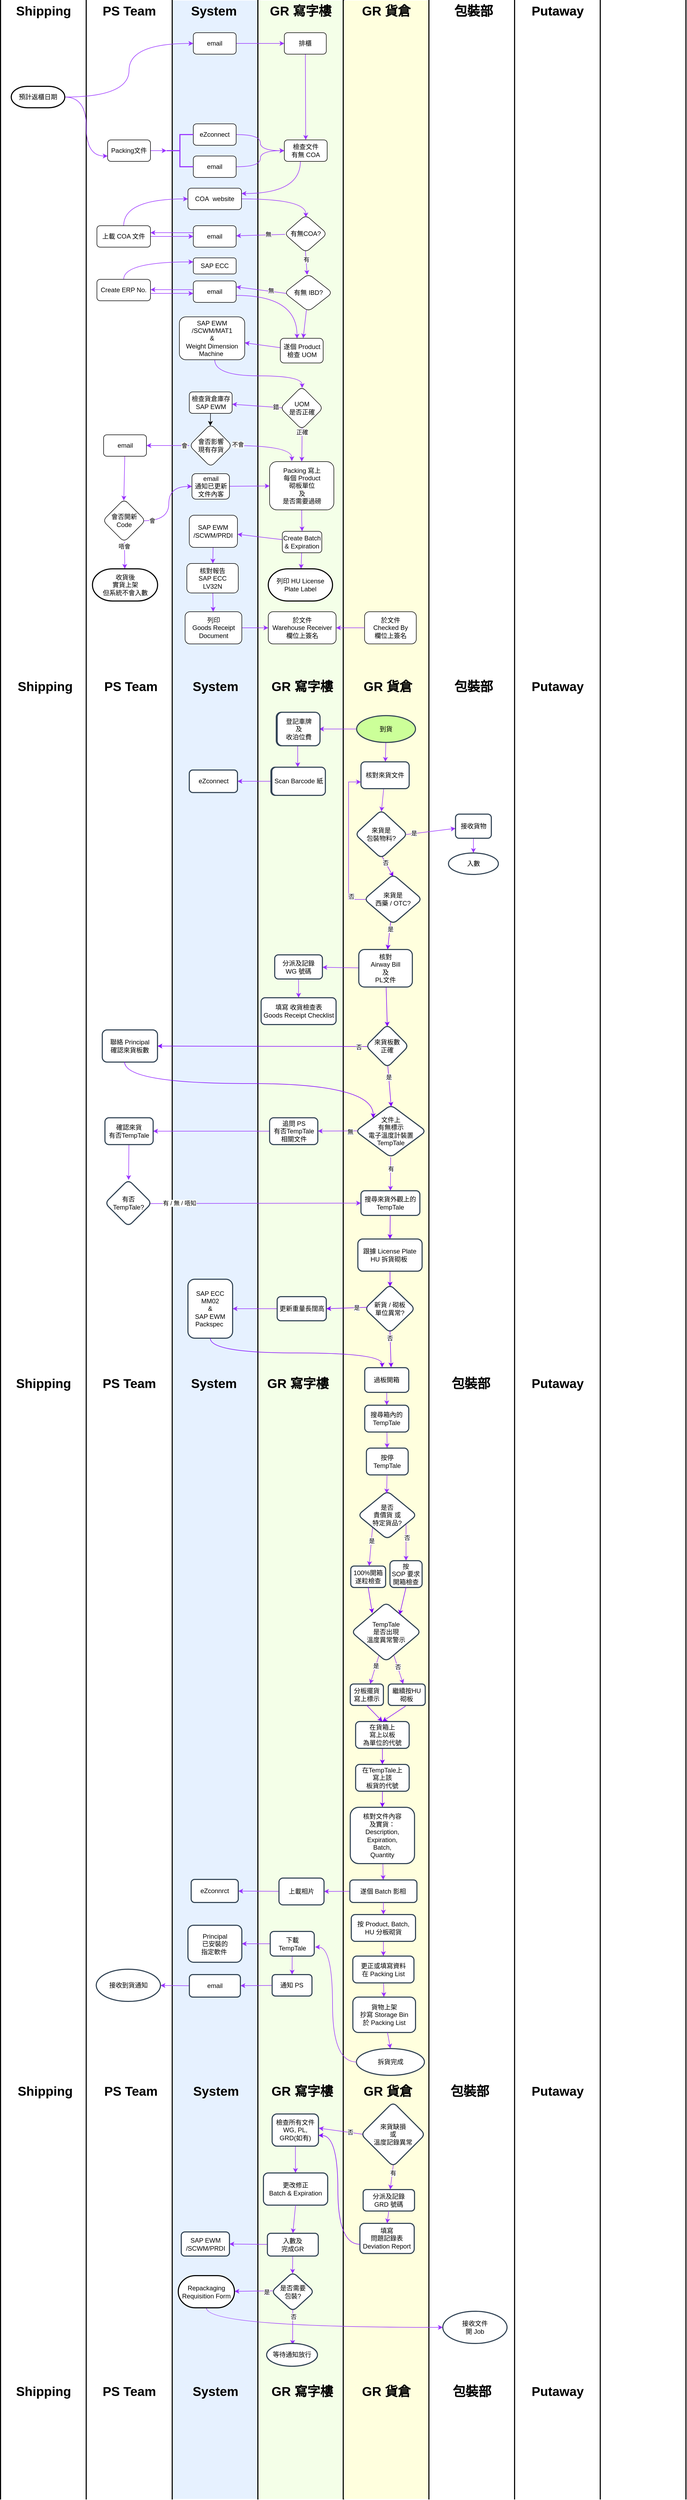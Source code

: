<mxfile version="16.0.3" type="github">
  <diagram id="s4VGrTQf0zmznQmlyb4M" name="第1頁">
    <mxGraphModel dx="1656" dy="1692" grid="1" gridSize="10" guides="1" tooltips="1" connect="1" arrows="1" fold="1" page="1" pageScale="1" pageWidth="827" pageHeight="1169" math="0" shadow="0">
      <root>
        <mxCell id="0" />
        <mxCell id="1" parent="0" />
        <mxCell id="51Y_JJE3WGSCX0czTKx8-153" value="" style="shape=partialRectangle;whiteSpace=wrap;html=1;bottom=0;top=0;fillColor=#E6F1FF;strokeWidth=2;" parent="1" vertex="1">
          <mxGeometry x="-479.37" y="-1160" width="160" height="4660" as="geometry" />
        </mxCell>
        <mxCell id="xCn-x0LdSq2mbBBxVJVO-2" value="" style="shape=partialRectangle;whiteSpace=wrap;html=1;bottom=0;top=0;fillColor=#F4FFE8;strokeWidth=2;strokeColor=#000000;" parent="1" vertex="1">
          <mxGeometry x="-319.37" y="-1160" width="160" height="4660" as="geometry" />
        </mxCell>
        <mxCell id="51Y_JJE3WGSCX0czTKx8-156" value="" style="shape=partialRectangle;whiteSpace=wrap;html=1;bottom=0;top=0;fillColor=#FFFFDE;strokeWidth=2;" parent="1" vertex="1">
          <mxGeometry x="-160" y="-1160" width="160" height="4660" as="geometry" />
        </mxCell>
        <mxCell id="51Y_JJE3WGSCX0czTKx8-143" value="" style="shape=partialRectangle;whiteSpace=wrap;html=1;bottom=0;top=0;fillColor=none;strokeWidth=2;" parent="1" vertex="1">
          <mxGeometry x="-800" y="-1160" width="160" height="4660" as="geometry" />
        </mxCell>
        <mxCell id="0sDIGlY-5JGgi3CpzUVk-6" style="edgeStyle=orthogonalEdgeStyle;rounded=0;orthogonalLoop=1;jettySize=auto;html=1;entryX=0;entryY=0.5;entryDx=0;entryDy=0;curved=1;fillColor=#dae8fc;strokeColor=#9933ff;" parent="1" source="51Y_JJE3WGSCX0czTKx8-147" target="51Y_JJE3WGSCX0czTKx8-168" edge="1">
          <mxGeometry relative="1" as="geometry" />
        </mxCell>
        <mxCell id="0sDIGlY-5JGgi3CpzUVk-11" style="edgeStyle=orthogonalEdgeStyle;curved=1;rounded=0;orthogonalLoop=1;jettySize=auto;html=1;entryX=0;entryY=0.75;entryDx=0;entryDy=0;fillColor=#dae8fc;strokeColor=#9933FF;" parent="1" source="51Y_JJE3WGSCX0czTKx8-147" target="51Y_JJE3WGSCX0czTKx8-201" edge="1">
          <mxGeometry relative="1" as="geometry" />
        </mxCell>
        <mxCell id="51Y_JJE3WGSCX0czTKx8-147" value="預計返櫃日期" style="strokeWidth=2;html=1;shape=mxgraph.flowchart.terminator;whiteSpace=wrap;" parent="1" vertex="1">
          <mxGeometry x="-780" y="-1000" width="100" height="40" as="geometry" />
        </mxCell>
        <mxCell id="51Y_JJE3WGSCX0czTKx8-148" value="Shipping" style="text;strokeColor=none;fillColor=none;html=1;fontSize=24;fontStyle=1;verticalAlign=middle;align=center;rounded=0;sketch=0;" parent="1" vertex="1">
          <mxGeometry x="-770" y="-1160" width="100" height="40" as="geometry" />
        </mxCell>
        <mxCell id="51Y_JJE3WGSCX0czTKx8-154" value="GR 寫字樓" style="text;strokeColor=none;fillColor=none;html=1;fontSize=24;fontStyle=1;verticalAlign=middle;align=center;rounded=0;sketch=0;" parent="1" vertex="1">
          <mxGeometry x="-290" y="-1160" width="100" height="40" as="geometry" />
        </mxCell>
        <mxCell id="51Y_JJE3WGSCX0czTKx8-157" value="GR 貨倉" style="text;strokeColor=none;fillColor=none;html=1;fontSize=24;fontStyle=1;verticalAlign=middle;align=center;rounded=0;sketch=0;" parent="1" vertex="1">
          <mxGeometry x="-130" y="-1160" width="100" height="40" as="geometry" />
        </mxCell>
        <mxCell id="0sDIGlY-5JGgi3CpzUVk-32" style="edgeStyle=orthogonalEdgeStyle;curved=1;rounded=0;orthogonalLoop=1;jettySize=auto;html=1;strokeColor=#9933FF;" parent="1" source="51Y_JJE3WGSCX0czTKx8-159" target="0sDIGlY-5JGgi3CpzUVk-30" edge="1">
          <mxGeometry relative="1" as="geometry" />
        </mxCell>
        <mxCell id="51Y_JJE3WGSCX0czTKx8-159" value="eZconnect" style="rounded=1;whiteSpace=wrap;html=1;sketch=0;" parent="1" vertex="1">
          <mxGeometry x="-440" y="-930" width="80" height="40" as="geometry" />
        </mxCell>
        <mxCell id="51Y_JJE3WGSCX0czTKx8-161" value="PS Team" style="text;strokeColor=none;fillColor=none;html=1;fontSize=24;fontStyle=1;verticalAlign=middle;align=center;rounded=0;sketch=0;" parent="1" vertex="1">
          <mxGeometry x="-610" y="-1160" width="100" height="40" as="geometry" />
        </mxCell>
        <mxCell id="0sDIGlY-5JGgi3CpzUVk-12" style="rounded=0;orthogonalLoop=1;jettySize=auto;html=1;entryX=0;entryY=0.5;entryDx=0;entryDy=0;fillColor=#dae8fc;strokeColor=#9933FF;" parent="1" source="51Y_JJE3WGSCX0czTKx8-168" target="51Y_JJE3WGSCX0czTKx8-171" edge="1">
          <mxGeometry relative="1" as="geometry" />
        </mxCell>
        <mxCell id="51Y_JJE3WGSCX0czTKx8-168" value="email" style="rounded=1;whiteSpace=wrap;html=1;sketch=0;" parent="1" vertex="1">
          <mxGeometry x="-440" y="-1100" width="80" height="40" as="geometry" />
        </mxCell>
        <mxCell id="10joTakosDb7csEgFEXi-39" style="edgeStyle=none;rounded=0;orthogonalLoop=1;jettySize=auto;html=1;strokeColor=#9933FF;" parent="1" source="51Y_JJE3WGSCX0czTKx8-171" target="0sDIGlY-5JGgi3CpzUVk-30" edge="1">
          <mxGeometry relative="1" as="geometry" />
        </mxCell>
        <mxCell id="51Y_JJE3WGSCX0czTKx8-171" value="排櫃" style="rounded=1;whiteSpace=wrap;html=1;sketch=0;" parent="1" vertex="1">
          <mxGeometry x="-270" y="-1100" width="78.35" height="40" as="geometry" />
        </mxCell>
        <mxCell id="51Y_JJE3WGSCX0czTKx8-178" value="" style="shape=partialRectangle;whiteSpace=wrap;html=1;bottom=0;top=0;fillColor=none;strokeWidth=2;" parent="1" vertex="1">
          <mxGeometry y="-1160" width="160" height="4660" as="geometry" />
        </mxCell>
        <mxCell id="0sDIGlY-5JGgi3CpzUVk-34" style="edgeStyle=orthogonalEdgeStyle;curved=1;rounded=0;orthogonalLoop=1;jettySize=auto;html=1;entryX=0;entryY=0.5;entryDx=0;entryDy=0;strokeColor=#9933FF;" parent="1" source="51Y_JJE3WGSCX0czTKx8-185" target="0sDIGlY-5JGgi3CpzUVk-30" edge="1">
          <mxGeometry relative="1" as="geometry" />
        </mxCell>
        <mxCell id="51Y_JJE3WGSCX0czTKx8-185" value="email" style="rounded=1;whiteSpace=wrap;html=1;sketch=0;" parent="1" vertex="1">
          <mxGeometry x="-440" y="-870" width="80" height="40" as="geometry" />
        </mxCell>
        <mxCell id="51Y_JJE3WGSCX0czTKx8-188" value="" style="strokeWidth=2;html=1;shape=mxgraph.flowchart.annotation_2;align=left;labelPosition=right;pointerEvents=1;rounded=0;sketch=0;fillColor=none;strokeColor=#9933FF;" parent="1" vertex="1">
          <mxGeometry x="-490" y="-910" width="50" height="60" as="geometry" />
        </mxCell>
        <mxCell id="51Y_JJE3WGSCX0czTKx8-196" value="" style="edgeStyle=orthogonalEdgeStyle;curved=0;rounded=1;sketch=0;orthogonalLoop=1;jettySize=auto;html=1;exitX=1;exitY=0.5;exitDx=0;exitDy=0;fillColor=#dae8fc;strokeColor=#9933FF;" parent="1" source="51Y_JJE3WGSCX0czTKx8-201" target="51Y_JJE3WGSCX0czTKx8-188" edge="1">
          <mxGeometry relative="1" as="geometry">
            <mxPoint x="-520" y="-909.966" as="sourcePoint" />
          </mxGeometry>
        </mxCell>
        <mxCell id="51Y_JJE3WGSCX0czTKx8-201" value="Packing文件" style="rounded=1;whiteSpace=wrap;html=1;sketch=0;" parent="1" vertex="1">
          <mxGeometry x="-600" y="-900" width="80" height="40" as="geometry" />
        </mxCell>
        <mxCell id="0sDIGlY-5JGgi3CpzUVk-45" style="edgeStyle=orthogonalEdgeStyle;curved=1;rounded=0;orthogonalLoop=1;jettySize=auto;html=1;entryX=1;entryY=0.25;entryDx=0;entryDy=0;strokeColor=#9933FF;" parent="1" source="0sDIGlY-5JGgi3CpzUVk-30" target="0sDIGlY-5JGgi3CpzUVk-43" edge="1">
          <mxGeometry relative="1" as="geometry">
            <Array as="points">
              <mxPoint x="-240" y="-800" />
            </Array>
          </mxGeometry>
        </mxCell>
        <mxCell id="0sDIGlY-5JGgi3CpzUVk-30" value="檢查文件&lt;br&gt;有無 COA" style="whiteSpace=wrap;html=1;rounded=1;sketch=0;" parent="1" vertex="1">
          <mxGeometry x="-270" y="-900" width="80" height="40" as="geometry" />
        </mxCell>
        <mxCell id="0sDIGlY-5JGgi3CpzUVk-49" value="" style="edgeStyle=none;rounded=0;orthogonalLoop=1;jettySize=auto;html=1;strokeColor=#9933FF;" parent="1" source="0sDIGlY-5JGgi3CpzUVk-35" target="0sDIGlY-5JGgi3CpzUVk-38" edge="1">
          <mxGeometry relative="1" as="geometry" />
        </mxCell>
        <mxCell id="0sDIGlY-5JGgi3CpzUVk-52" value="無" style="edgeLabel;html=1;align=center;verticalAlign=middle;resizable=0;points=[];" parent="0sDIGlY-5JGgi3CpzUVk-49" vertex="1" connectable="0">
          <mxGeometry x="-0.308" y="-1" relative="1" as="geometry">
            <mxPoint as="offset" />
          </mxGeometry>
        </mxCell>
        <mxCell id="0sDIGlY-5JGgi3CpzUVk-57" value="" style="rounded=0;orthogonalLoop=1;jettySize=auto;html=1;exitX=0.492;exitY=0.953;exitDx=0;exitDy=0;exitPerimeter=0;strokeColor=#9933FF;" parent="1" source="0sDIGlY-5JGgi3CpzUVk-35" target="0sDIGlY-5JGgi3CpzUVk-56" edge="1">
          <mxGeometry relative="1" as="geometry" />
        </mxCell>
        <mxCell id="0sDIGlY-5JGgi3CpzUVk-58" value="有" style="edgeLabel;html=1;align=center;verticalAlign=middle;resizable=0;points=[];" parent="0sDIGlY-5JGgi3CpzUVk-57" vertex="1" connectable="0">
          <mxGeometry x="-0.284" relative="1" as="geometry">
            <mxPoint as="offset" />
          </mxGeometry>
        </mxCell>
        <mxCell id="0sDIGlY-5JGgi3CpzUVk-35" value="有無COA?" style="rhombus;whiteSpace=wrap;html=1;rounded=1;sketch=0;" parent="1" vertex="1">
          <mxGeometry x="-270" y="-760" width="80" height="70" as="geometry" />
        </mxCell>
        <mxCell id="0sDIGlY-5JGgi3CpzUVk-51" value="" style="edgeStyle=none;rounded=0;orthogonalLoop=1;jettySize=auto;html=1;strokeColor=#9933FF;" parent="1" edge="1">
          <mxGeometry relative="1" as="geometry">
            <mxPoint x="-440" y="-727" as="sourcePoint" />
            <mxPoint x="-520" y="-727" as="targetPoint" />
          </mxGeometry>
        </mxCell>
        <mxCell id="0sDIGlY-5JGgi3CpzUVk-38" value="email" style="whiteSpace=wrap;html=1;rounded=1;sketch=0;" parent="1" vertex="1">
          <mxGeometry x="-440" y="-740" width="80" height="40" as="geometry" />
        </mxCell>
        <mxCell id="0sDIGlY-5JGgi3CpzUVk-46" style="edgeStyle=orthogonalEdgeStyle;curved=1;rounded=0;orthogonalLoop=1;jettySize=auto;html=1;entryX=0.503;entryY=0.063;entryDx=0;entryDy=0;entryPerimeter=0;strokeColor=#9933FF;" parent="1" source="0sDIGlY-5JGgi3CpzUVk-43" target="0sDIGlY-5JGgi3CpzUVk-35" edge="1">
          <mxGeometry relative="1" as="geometry">
            <mxPoint x="-240" y="-750" as="targetPoint" />
          </mxGeometry>
        </mxCell>
        <mxCell id="0sDIGlY-5JGgi3CpzUVk-43" value="COA&amp;nbsp; website" style="rounded=1;whiteSpace=wrap;html=1;sketch=0;" parent="1" vertex="1">
          <mxGeometry x="-450" y="-810" width="100" height="40" as="geometry" />
        </mxCell>
        <mxCell id="0sDIGlY-5JGgi3CpzUVk-55" value="" style="edgeStyle=orthogonalEdgeStyle;curved=1;rounded=0;orthogonalLoop=1;jettySize=auto;html=1;strokeColor=#9933FF;" parent="1" source="0sDIGlY-5JGgi3CpzUVk-50" target="0sDIGlY-5JGgi3CpzUVk-38" edge="1">
          <mxGeometry relative="1" as="geometry" />
        </mxCell>
        <mxCell id="-dL7hMxCjh7UT4JnPMMj-67" style="edgeStyle=orthogonalEdgeStyle;curved=1;rounded=0;orthogonalLoop=1;jettySize=auto;html=1;entryX=0;entryY=0.5;entryDx=0;entryDy=0;endArrow=classic;endFill=1;strokeColor=#9933FF;" parent="1" source="0sDIGlY-5JGgi3CpzUVk-50" target="0sDIGlY-5JGgi3CpzUVk-43" edge="1">
          <mxGeometry relative="1" as="geometry">
            <Array as="points">
              <mxPoint x="-570" y="-790" />
            </Array>
          </mxGeometry>
        </mxCell>
        <mxCell id="0sDIGlY-5JGgi3CpzUVk-50" value="上載 COA 文件" style="whiteSpace=wrap;html=1;rounded=1;sketch=0;" parent="1" vertex="1">
          <mxGeometry x="-620" y="-740" width="100" height="40" as="geometry" />
        </mxCell>
        <mxCell id="0sDIGlY-5JGgi3CpzUVk-64" value="" style="rounded=0;orthogonalLoop=1;jettySize=auto;html=1;exitX=0.063;exitY=0.522;exitDx=0;exitDy=0;exitPerimeter=0;strokeColor=#9933FF;" parent="1" source="0sDIGlY-5JGgi3CpzUVk-56" edge="1">
          <mxGeometry relative="1" as="geometry">
            <mxPoint x="-270" y="-626" as="sourcePoint" />
            <mxPoint x="-360" y="-626" as="targetPoint" />
          </mxGeometry>
        </mxCell>
        <mxCell id="XXsCVbEEHnOgJnBoPXKC-60" value="無" style="edgeLabel;html=1;align=center;verticalAlign=middle;resizable=0;points=[];" parent="0sDIGlY-5JGgi3CpzUVk-64" vertex="1" connectable="0">
          <mxGeometry x="-0.362" y="-2" relative="1" as="geometry">
            <mxPoint as="offset" />
          </mxGeometry>
        </mxCell>
        <mxCell id="XXsCVbEEHnOgJnBoPXKC-61" value="" style="edgeStyle=none;rounded=0;orthogonalLoop=1;jettySize=auto;html=1;shadow=0;strokeColor=#9933FF;" parent="1" source="0sDIGlY-5JGgi3CpzUVk-56" target="0sDIGlY-5JGgi3CpzUVk-90" edge="1">
          <mxGeometry relative="1" as="geometry" />
        </mxCell>
        <mxCell id="0sDIGlY-5JGgi3CpzUVk-56" value="有無 IBD?" style="rhombus;whiteSpace=wrap;html=1;rounded=1;sketch=0;" parent="1" vertex="1">
          <mxGeometry x="-270" y="-650" width="90" height="70" as="geometry" />
        </mxCell>
        <mxCell id="0sDIGlY-5JGgi3CpzUVk-106" style="edgeStyle=orthogonalEdgeStyle;curved=1;rounded=0;orthogonalLoop=1;jettySize=auto;html=1;entryX=0.39;entryY=0.011;entryDx=0;entryDy=0;entryPerimeter=0;strokeColor=#9933FF;" parent="1" source="0sDIGlY-5JGgi3CpzUVk-63" target="0sDIGlY-5JGgi3CpzUVk-90" edge="1">
          <mxGeometry relative="1" as="geometry">
            <Array as="points">
              <mxPoint x="-246" y="-610" />
            </Array>
          </mxGeometry>
        </mxCell>
        <mxCell id="0sDIGlY-5JGgi3CpzUVk-63" value="email" style="whiteSpace=wrap;html=1;rounded=1;sketch=0;" parent="1" vertex="1">
          <mxGeometry x="-440" y="-637" width="80" height="40" as="geometry" />
        </mxCell>
        <mxCell id="0sDIGlY-5JGgi3CpzUVk-69" value="" style="rounded=0;orthogonalLoop=1;jettySize=auto;html=1;exitX=0.044;exitY=0.495;exitDx=0;exitDy=0;exitPerimeter=0;strokeColor=#9933FF;" parent="1" source="0sDIGlY-5JGgi3CpzUVk-92" target="0sDIGlY-5JGgi3CpzUVk-68" edge="1">
          <mxGeometry relative="1" as="geometry">
            <mxPoint x="-270" y="-520" as="sourcePoint" />
          </mxGeometry>
        </mxCell>
        <mxCell id="0sDIGlY-5JGgi3CpzUVk-70" value="錯" style="edgeLabel;html=1;align=center;verticalAlign=middle;resizable=0;points=[];" parent="0sDIGlY-5JGgi3CpzUVk-69" vertex="1" connectable="0">
          <mxGeometry x="-0.733" y="-1" relative="1" as="geometry">
            <mxPoint as="offset" />
          </mxGeometry>
        </mxCell>
        <mxCell id="0sDIGlY-5JGgi3CpzUVk-78" value="" style="rounded=0;orthogonalLoop=1;jettySize=auto;html=1;entryX=0.491;entryY=0.041;entryDx=0;entryDy=0;entryPerimeter=0;" parent="1" source="0sDIGlY-5JGgi3CpzUVk-68" target="0sDIGlY-5JGgi3CpzUVk-75" edge="1">
          <mxGeometry relative="1" as="geometry" />
        </mxCell>
        <mxCell id="0sDIGlY-5JGgi3CpzUVk-68" value="檢查貨倉庫存&lt;br&gt;SAP EWM" style="whiteSpace=wrap;html=1;rounded=1;sketch=0;" parent="1" vertex="1">
          <mxGeometry x="-447.5" y="-430" width="80" height="40" as="geometry" />
        </mxCell>
        <mxCell id="-dL7hMxCjh7UT4JnPMMj-20" value="" style="edgeStyle=orthogonalEdgeStyle;rounded=0;orthogonalLoop=1;jettySize=auto;html=1;strokeColor=#9933FF;" parent="1" source="0sDIGlY-5JGgi3CpzUVk-71" target="-dL7hMxCjh7UT4JnPMMj-19" edge="1">
          <mxGeometry relative="1" as="geometry" />
        </mxCell>
        <mxCell id="0sDIGlY-5JGgi3CpzUVk-71" value="Packing 寫上&lt;br&gt;每個 Product&lt;br&gt;砌板單位&lt;br&gt;及&lt;br&gt;是否需要過磅" style="whiteSpace=wrap;html=1;rounded=1;sketch=0;" parent="1" vertex="1">
          <mxGeometry x="-297.5" y="-300" width="120" height="90" as="geometry" />
        </mxCell>
        <mxCell id="0sDIGlY-5JGgi3CpzUVk-79" value="" style="edgeStyle=orthogonalEdgeStyle;curved=1;rounded=0;orthogonalLoop=1;jettySize=auto;html=1;strokeColor=#9933FF;" parent="1" source="0sDIGlY-5JGgi3CpzUVk-75" target="0sDIGlY-5JGgi3CpzUVk-76" edge="1">
          <mxGeometry relative="1" as="geometry" />
        </mxCell>
        <mxCell id="0sDIGlY-5JGgi3CpzUVk-108" value="會" style="edgeLabel;html=1;align=center;verticalAlign=middle;resizable=0;points=[];" parent="0sDIGlY-5JGgi3CpzUVk-79" vertex="1" connectable="0">
          <mxGeometry x="-0.746" relative="1" as="geometry">
            <mxPoint as="offset" />
          </mxGeometry>
        </mxCell>
        <mxCell id="0sDIGlY-5JGgi3CpzUVk-114" style="edgeStyle=orthogonalEdgeStyle;curved=1;rounded=0;orthogonalLoop=1;jettySize=auto;html=1;entryX=0.346;entryY=-0.01;entryDx=0;entryDy=0;entryPerimeter=0;strokeColor=#9933FF;" parent="1" source="0sDIGlY-5JGgi3CpzUVk-75" target="0sDIGlY-5JGgi3CpzUVk-71" edge="1">
          <mxGeometry relative="1" as="geometry" />
        </mxCell>
        <mxCell id="0sDIGlY-5JGgi3CpzUVk-115" value="不會" style="edgeLabel;html=1;align=center;verticalAlign=middle;resizable=0;points=[];" parent="0sDIGlY-5JGgi3CpzUVk-114" vertex="1" connectable="0">
          <mxGeometry x="-0.858" y="2" relative="1" as="geometry">
            <mxPoint as="offset" />
          </mxGeometry>
        </mxCell>
        <mxCell id="0sDIGlY-5JGgi3CpzUVk-75" value="會否影響&lt;br&gt;現有存貨" style="rhombus;whiteSpace=wrap;html=1;rounded=1;sketch=0;" parent="1" vertex="1">
          <mxGeometry x="-447.5" y="-370" width="80" height="80" as="geometry" />
        </mxCell>
        <mxCell id="0sDIGlY-5JGgi3CpzUVk-81" value="" style="rounded=0;orthogonalLoop=1;jettySize=auto;html=1;entryX=0.492;entryY=0.033;entryDx=0;entryDy=0;entryPerimeter=0;strokeColor=#9933FF;" parent="1" source="0sDIGlY-5JGgi3CpzUVk-76" target="0sDIGlY-5JGgi3CpzUVk-80" edge="1">
          <mxGeometry relative="1" as="geometry" />
        </mxCell>
        <mxCell id="0sDIGlY-5JGgi3CpzUVk-76" value="email" style="whiteSpace=wrap;html=1;rounded=1;sketch=0;" parent="1" vertex="1">
          <mxGeometry x="-607.5" y="-350" width="80" height="40" as="geometry" />
        </mxCell>
        <mxCell id="0sDIGlY-5JGgi3CpzUVk-83" value="" style="rounded=0;orthogonalLoop=1;jettySize=auto;html=1;strokeColor=#9933FF;" parent="1" source="0sDIGlY-5JGgi3CpzUVk-80" target="0sDIGlY-5JGgi3CpzUVk-82" edge="1">
          <mxGeometry relative="1" as="geometry" />
        </mxCell>
        <mxCell id="0sDIGlY-5JGgi3CpzUVk-84" value="唔會" style="edgeLabel;html=1;align=center;verticalAlign=middle;resizable=0;points=[];" parent="0sDIGlY-5JGgi3CpzUVk-83" vertex="1" connectable="0">
          <mxGeometry x="-0.691" y="-1" relative="1" as="geometry">
            <mxPoint as="offset" />
          </mxGeometry>
        </mxCell>
        <mxCell id="0sDIGlY-5JGgi3CpzUVk-87" value="" style="edgeStyle=orthogonalEdgeStyle;curved=1;rounded=0;orthogonalLoop=1;jettySize=auto;html=1;exitX=0.965;exitY=0.504;exitDx=0;exitDy=0;exitPerimeter=0;strokeColor=#9933FF;" parent="1" source="0sDIGlY-5JGgi3CpzUVk-80" target="0sDIGlY-5JGgi3CpzUVk-86" edge="1">
          <mxGeometry relative="1" as="geometry" />
        </mxCell>
        <mxCell id="0sDIGlY-5JGgi3CpzUVk-88" value="會" style="edgeLabel;html=1;align=center;verticalAlign=middle;resizable=0;points=[];" parent="0sDIGlY-5JGgi3CpzUVk-87" vertex="1" connectable="0">
          <mxGeometry x="-0.804" y="1" relative="1" as="geometry">
            <mxPoint as="offset" />
          </mxGeometry>
        </mxCell>
        <mxCell id="0sDIGlY-5JGgi3CpzUVk-80" value="會否開新&lt;br&gt;Code" style="rhombus;whiteSpace=wrap;html=1;rounded=1;sketch=0;" parent="1" vertex="1">
          <mxGeometry x="-609.14" y="-230" width="80" height="80" as="geometry" />
        </mxCell>
        <mxCell id="0sDIGlY-5JGgi3CpzUVk-82" value="收貨後&lt;br&gt;實貨上架&lt;br&gt;但系統不會入數" style="strokeWidth=2;html=1;shape=mxgraph.flowchart.terminator;whiteSpace=wrap;" parent="1" vertex="1">
          <mxGeometry x="-628.32" y="-100" width="121.64" height="60" as="geometry" />
        </mxCell>
        <mxCell id="-dL7hMxCjh7UT4JnPMMj-66" value="" style="edgeStyle=none;rounded=0;orthogonalLoop=1;jettySize=auto;html=1;strokeColor=#9933FF;" parent="1" source="0sDIGlY-5JGgi3CpzUVk-86" target="0sDIGlY-5JGgi3CpzUVk-71" edge="1">
          <mxGeometry relative="1" as="geometry" />
        </mxCell>
        <mxCell id="0sDIGlY-5JGgi3CpzUVk-86" value="email&lt;br&gt;通知已更新&lt;br&gt;文件內客" style="whiteSpace=wrap;html=1;rounded=1;sketch=0;" parent="1" vertex="1">
          <mxGeometry x="-442.5" y="-277.5" width="70" height="47.5" as="geometry" />
        </mxCell>
        <mxCell id="0sDIGlY-5JGgi3CpzUVk-100" value="" style="edgeStyle=none;rounded=0;orthogonalLoop=1;jettySize=auto;html=1;strokeColor=#9933FF;" parent="1" source="0sDIGlY-5JGgi3CpzUVk-90" target="0sDIGlY-5JGgi3CpzUVk-91" edge="1">
          <mxGeometry relative="1" as="geometry" />
        </mxCell>
        <mxCell id="0sDIGlY-5JGgi3CpzUVk-90" value="遂個 Product&lt;br&gt;檢查 UOM" style="whiteSpace=wrap;html=1;rounded=1;sketch=0;" parent="1" vertex="1">
          <mxGeometry x="-277.5" y="-530" width="80" height="46" as="geometry" />
        </mxCell>
        <mxCell id="0sDIGlY-5JGgi3CpzUVk-105" style="edgeStyle=orthogonalEdgeStyle;rounded=0;orthogonalLoop=1;jettySize=auto;html=1;entryX=0.509;entryY=0.035;entryDx=0;entryDy=0;curved=1;entryPerimeter=0;strokeColor=#9933FF;" parent="1" source="0sDIGlY-5JGgi3CpzUVk-91" target="0sDIGlY-5JGgi3CpzUVk-92" edge="1">
          <mxGeometry relative="1" as="geometry">
            <Array as="points">
              <mxPoint x="-400" y="-460" />
              <mxPoint x="-237" y="-460" />
            </Array>
          </mxGeometry>
        </mxCell>
        <mxCell id="0sDIGlY-5JGgi3CpzUVk-91" value="SAP EWM&lt;br&gt;/SCWM/MAT1&lt;br&gt;&amp;amp;&lt;br&gt;Weight Dimension Machine&amp;nbsp;" style="whiteSpace=wrap;html=1;rounded=1;sketch=0;" parent="1" vertex="1">
          <mxGeometry x="-466.02" y="-570" width="122.04" height="80" as="geometry" />
        </mxCell>
        <mxCell id="0sDIGlY-5JGgi3CpzUVk-107" value="" style="edgeStyle=orthogonalEdgeStyle;curved=1;rounded=0;orthogonalLoop=1;jettySize=auto;html=1;exitX=0.508;exitY=0.95;exitDx=0;exitDy=0;exitPerimeter=0;strokeColor=#9933FF;" parent="1" source="0sDIGlY-5JGgi3CpzUVk-92" target="0sDIGlY-5JGgi3CpzUVk-71" edge="1">
          <mxGeometry relative="1" as="geometry" />
        </mxCell>
        <mxCell id="0sDIGlY-5JGgi3CpzUVk-116" value="正確" style="edgeLabel;html=1;align=center;verticalAlign=middle;resizable=0;points=[];" parent="0sDIGlY-5JGgi3CpzUVk-107" vertex="1" connectable="0">
          <mxGeometry x="-0.725" relative="1" as="geometry">
            <mxPoint as="offset" />
          </mxGeometry>
        </mxCell>
        <mxCell id="0sDIGlY-5JGgi3CpzUVk-92" value="UOM&lt;br&gt;是否正確" style="rhombus;whiteSpace=wrap;html=1;rounded=1;sketch=0;" parent="1" vertex="1">
          <mxGeometry x="-277.5" y="-440" width="80" height="80" as="geometry" />
        </mxCell>
        <mxCell id="-dL7hMxCjh7UT4JnPMMj-70" style="edgeStyle=orthogonalEdgeStyle;curved=1;rounded=0;orthogonalLoop=1;jettySize=auto;html=1;exitX=0.5;exitY=0;exitDx=0;exitDy=0;entryX=0;entryY=0.25;entryDx=0;entryDy=0;endArrow=classic;endFill=1;strokeColor=#9933FF;" parent="1" source="0sDIGlY-5JGgi3CpzUVk-93" target="-dL7hMxCjh7UT4JnPMMj-68" edge="1">
          <mxGeometry relative="1" as="geometry" />
        </mxCell>
        <mxCell id="0sDIGlY-5JGgi3CpzUVk-93" value="Create ERP No." style="whiteSpace=wrap;html=1;rounded=1;sketch=0;" parent="1" vertex="1">
          <mxGeometry x="-620" y="-640" width="100" height="40" as="geometry" />
        </mxCell>
        <mxCell id="0sDIGlY-5JGgi3CpzUVk-98" value="" style="edgeStyle=none;rounded=0;orthogonalLoop=1;jettySize=auto;html=1;strokeColor=#9933FF;" parent="1" edge="1">
          <mxGeometry relative="1" as="geometry">
            <mxPoint x="-440" y="-620.74" as="sourcePoint" />
            <mxPoint x="-520" y="-620.74" as="targetPoint" />
          </mxGeometry>
        </mxCell>
        <mxCell id="0sDIGlY-5JGgi3CpzUVk-99" value="" style="edgeStyle=orthogonalEdgeStyle;curved=1;rounded=0;orthogonalLoop=1;jettySize=auto;html=1;strokeColor=#9933FF;" parent="1" edge="1">
          <mxGeometry relative="1" as="geometry">
            <mxPoint x="-520" y="-613.74" as="sourcePoint" />
            <mxPoint x="-440" y="-613.74" as="targetPoint" />
          </mxGeometry>
        </mxCell>
        <mxCell id="-dL7hMxCjh7UT4JnPMMj-18" value="System" style="text;strokeColor=none;fillColor=none;html=1;fontSize=24;fontStyle=1;verticalAlign=middle;align=center;rounded=0;sketch=0;" parent="1" vertex="1">
          <mxGeometry x="-452.5" y="-1160" width="100" height="40" as="geometry" />
        </mxCell>
        <mxCell id="-dL7hMxCjh7UT4JnPMMj-22" value="" style="rounded=0;orthogonalLoop=1;jettySize=auto;html=1;strokeColor=#9933FF;" parent="1" source="-dL7hMxCjh7UT4JnPMMj-19" target="-dL7hMxCjh7UT4JnPMMj-21" edge="1">
          <mxGeometry relative="1" as="geometry" />
        </mxCell>
        <mxCell id="-dL7hMxCjh7UT4JnPMMj-28" value="" style="edgeStyle=none;rounded=0;orthogonalLoop=1;jettySize=auto;html=1;strokeColor=#9933FF;" parent="1" source="-dL7hMxCjh7UT4JnPMMj-19" target="-dL7hMxCjh7UT4JnPMMj-23" edge="1">
          <mxGeometry relative="1" as="geometry" />
        </mxCell>
        <mxCell id="-dL7hMxCjh7UT4JnPMMj-19" value="Create Batch&lt;br&gt;&amp;amp; Expiration" style="whiteSpace=wrap;html=1;rounded=1;sketch=0;" parent="1" vertex="1">
          <mxGeometry x="-273.75" y="-170" width="73.75" height="40" as="geometry" />
        </mxCell>
        <mxCell id="-dL7hMxCjh7UT4JnPMMj-21" value="列印 HU License Plate Label" style="strokeWidth=2;html=1;shape=mxgraph.flowchart.terminator;whiteSpace=wrap;" parent="1" vertex="1">
          <mxGeometry x="-300" y="-100" width="120" height="60" as="geometry" />
        </mxCell>
        <mxCell id="wtAP92UuIrIzknXgb895-20" value="" style="edgeStyle=none;rounded=0;orthogonalLoop=1;jettySize=auto;html=1;strokeColor=#9933FF;" edge="1" parent="1" source="-dL7hMxCjh7UT4JnPMMj-23" target="wtAP92UuIrIzknXgb895-19">
          <mxGeometry relative="1" as="geometry" />
        </mxCell>
        <mxCell id="-dL7hMxCjh7UT4JnPMMj-23" value="SAP EWM&lt;br&gt;/SCWM/PRDI" style="whiteSpace=wrap;html=1;rounded=1;sketch=0;" parent="1" vertex="1">
          <mxGeometry x="-447.55" y="-200" width="90" height="60" as="geometry" />
        </mxCell>
        <mxCell id="-dL7hMxCjh7UT4JnPMMj-48" value="" style="edgeStyle=none;rounded=0;orthogonalLoop=1;jettySize=auto;html=1;strokeColor=#9933FF;" parent="1" source="-dL7hMxCjh7UT4JnPMMj-37" target="-dL7hMxCjh7UT4JnPMMj-47" edge="1">
          <mxGeometry relative="1" as="geometry" />
        </mxCell>
        <mxCell id="-dL7hMxCjh7UT4JnPMMj-63" value="" style="edgeStyle=none;rounded=0;orthogonalLoop=1;jettySize=auto;html=1;strokeColor=#9933FF;" parent="1" source="-dL7hMxCjh7UT4JnPMMj-37" target="-dL7hMxCjh7UT4JnPMMj-62" edge="1">
          <mxGeometry relative="1" as="geometry" />
        </mxCell>
        <mxCell id="-dL7hMxCjh7UT4JnPMMj-37" value="到貨" style="ellipse;whiteSpace=wrap;html=1;rounded=1;shadow=0;strokeColor=#314354;strokeWidth=2;fillColor=#CCFF99;" parent="1" vertex="1">
          <mxGeometry x="-135" y="173.75" width="110" height="50" as="geometry" />
        </mxCell>
        <mxCell id="-dL7hMxCjh7UT4JnPMMj-50" value="" style="edgeStyle=none;rounded=0;orthogonalLoop=1;jettySize=auto;html=1;strokeColor=#9933FF;" parent="1" source="-dL7hMxCjh7UT4JnPMMj-47" target="-dL7hMxCjh7UT4JnPMMj-49" edge="1">
          <mxGeometry relative="1" as="geometry" />
        </mxCell>
        <mxCell id="-dL7hMxCjh7UT4JnPMMj-47" value="登記車牌&lt;br&gt;及&lt;br&gt;收泊位費" style="whiteSpace=wrap;html=1;rounded=1;shadow=0;strokeColor=#314354;strokeWidth=2;fillColor=none;" parent="1" vertex="1">
          <mxGeometry x="-285" y="167.5" width="80" height="62.5" as="geometry" />
        </mxCell>
        <mxCell id="-dL7hMxCjh7UT4JnPMMj-54" value="" style="edgeStyle=none;rounded=0;orthogonalLoop=1;jettySize=auto;html=1;strokeColor=#9933FF;" parent="1" source="-dL7hMxCjh7UT4JnPMMj-49" target="-dL7hMxCjh7UT4JnPMMj-53" edge="1">
          <mxGeometry relative="1" as="geometry" />
        </mxCell>
        <mxCell id="-dL7hMxCjh7UT4JnPMMj-49" value="Scan Barcode 紙" style="whiteSpace=wrap;html=1;rounded=1;shadow=0;strokeColor=#314354;strokeWidth=2;fillColor=none;" parent="1" vertex="1">
          <mxGeometry x="-295" y="270" width="100" height="52.5" as="geometry" />
        </mxCell>
        <mxCell id="-dL7hMxCjh7UT4JnPMMj-53" value="eZconnect" style="whiteSpace=wrap;html=1;rounded=1;shadow=0;strokeColor=#314354;strokeWidth=2;fillColor=#FFFFFF;" parent="1" vertex="1">
          <mxGeometry x="-447.5" y="275.31" width="90" height="41.88" as="geometry" />
        </mxCell>
        <mxCell id="-dL7hMxCjh7UT4JnPMMj-55" value="Shipping" style="text;strokeColor=none;fillColor=none;html=1;fontSize=24;fontStyle=1;verticalAlign=middle;align=center;rounded=0;sketch=0;" parent="1" vertex="1">
          <mxGeometry x="-766.87" y="100" width="100" height="40" as="geometry" />
        </mxCell>
        <mxCell id="-dL7hMxCjh7UT4JnPMMj-56" value="GR 寫字樓" style="text;strokeColor=none;fillColor=none;html=1;fontSize=24;fontStyle=1;verticalAlign=middle;align=center;rounded=0;sketch=0;" parent="1" vertex="1">
          <mxGeometry x="-286.87" y="100" width="100" height="40" as="geometry" />
        </mxCell>
        <mxCell id="-dL7hMxCjh7UT4JnPMMj-57" value="GR 貨倉" style="text;strokeColor=none;fillColor=none;html=1;fontSize=24;fontStyle=1;verticalAlign=middle;align=center;rounded=0;sketch=0;" parent="1" vertex="1">
          <mxGeometry x="-126.87" y="100" width="100" height="40" as="geometry" />
        </mxCell>
        <mxCell id="-dL7hMxCjh7UT4JnPMMj-58" value="PS Team" style="text;strokeColor=none;fillColor=none;html=1;fontSize=24;fontStyle=1;verticalAlign=middle;align=center;rounded=0;sketch=0;" parent="1" vertex="1">
          <mxGeometry x="-606.87" y="100" width="100" height="40" as="geometry" />
        </mxCell>
        <mxCell id="-dL7hMxCjh7UT4JnPMMj-61" value="System" style="text;strokeColor=none;fillColor=none;html=1;fontSize=24;fontStyle=1;verticalAlign=middle;align=center;rounded=0;sketch=0;" parent="1" vertex="1">
          <mxGeometry x="-449.37" y="100" width="100" height="40" as="geometry" />
        </mxCell>
        <mxCell id="4b1m9ikiccHRpkiheYTt-42" value="" style="rounded=0;orthogonalLoop=1;jettySize=auto;html=1;entryX=0.502;entryY=0.03;entryDx=0;entryDy=0;entryPerimeter=0;strokeColor=#9933FF;" parent="1" source="-dL7hMxCjh7UT4JnPMMj-62" target="4b1m9ikiccHRpkiheYTt-36" edge="1">
          <mxGeometry relative="1" as="geometry" />
        </mxCell>
        <mxCell id="-dL7hMxCjh7UT4JnPMMj-62" value="核對來貨文件" style="whiteSpace=wrap;html=1;rounded=1;shadow=0;strokeColor=#314354;strokeWidth=2;fillColor=#FFFFFF;" parent="1" vertex="1">
          <mxGeometry x="-126.87" y="260" width="90" height="50" as="geometry" />
        </mxCell>
        <mxCell id="-dL7hMxCjh7UT4JnPMMj-68" value="SAP ECC" style="whiteSpace=wrap;html=1;rounded=1;sketch=0;" parent="1" vertex="1">
          <mxGeometry x="-440" y="-680" width="80" height="30" as="geometry" />
        </mxCell>
        <mxCell id="4b1m9ikiccHRpkiheYTt-13" value="包裝部" style="text;strokeColor=none;fillColor=none;html=1;fontSize=24;fontStyle=1;verticalAlign=middle;align=center;rounded=0;sketch=0;" parent="1" vertex="1">
          <mxGeometry x="33.13" y="-1160" width="100" height="40" as="geometry" />
        </mxCell>
        <mxCell id="4b1m9ikiccHRpkiheYTt-14" value="Putaway" style="text;strokeColor=none;fillColor=none;html=1;fontSize=24;fontStyle=1;verticalAlign=middle;align=center;rounded=0;sketch=0;" parent="1" vertex="1">
          <mxGeometry x="190" y="-1160" width="100" height="40" as="geometry" />
        </mxCell>
        <mxCell id="4b1m9ikiccHRpkiheYTt-16" value="包裝部" style="text;strokeColor=none;fillColor=none;html=1;fontSize=24;fontStyle=1;verticalAlign=middle;align=center;rounded=0;sketch=0;" parent="1" vertex="1">
          <mxGeometry x="33.13" y="-1160" width="100" height="40" as="geometry" />
        </mxCell>
        <mxCell id="4b1m9ikiccHRpkiheYTt-17" value="Putaway" style="text;strokeColor=none;fillColor=none;html=1;fontSize=24;fontStyle=1;verticalAlign=middle;align=center;rounded=0;sketch=0;" parent="1" vertex="1">
          <mxGeometry x="190" y="-1160" width="100" height="40" as="geometry" />
        </mxCell>
        <mxCell id="4b1m9ikiccHRpkiheYTt-26" value="包裝部" style="text;strokeColor=none;fillColor=none;html=1;fontSize=24;fontStyle=1;verticalAlign=middle;align=center;rounded=0;sketch=0;" parent="1" vertex="1">
          <mxGeometry x="33.13" y="100" width="100" height="40" as="geometry" />
        </mxCell>
        <mxCell id="4b1m9ikiccHRpkiheYTt-27" value="Putaway" style="text;strokeColor=none;fillColor=none;html=1;fontSize=24;fontStyle=1;verticalAlign=middle;align=center;rounded=0;sketch=0;" parent="1" vertex="1">
          <mxGeometry x="190" y="100" width="100" height="40" as="geometry" />
        </mxCell>
        <mxCell id="4b1m9ikiccHRpkiheYTt-41" value="" style="rounded=0;orthogonalLoop=1;jettySize=auto;html=1;exitX=0.975;exitY=0.506;exitDx=0;exitDy=0;exitPerimeter=0;strokeColor=#9933FF;" parent="1" source="4b1m9ikiccHRpkiheYTt-36" target="4b1m9ikiccHRpkiheYTt-38" edge="1">
          <mxGeometry relative="1" as="geometry" />
        </mxCell>
        <mxCell id="4b1m9ikiccHRpkiheYTt-43" value="是" style="edgeLabel;html=1;align=center;verticalAlign=middle;resizable=0;points=[];" parent="4b1m9ikiccHRpkiheYTt-41" vertex="1" connectable="0">
          <mxGeometry x="-0.688" y="1" relative="1" as="geometry">
            <mxPoint as="offset" />
          </mxGeometry>
        </mxCell>
        <mxCell id="10joTakosDb7csEgFEXi-16" style="rounded=0;orthogonalLoop=1;jettySize=auto;html=1;strokeColor=#7F00FF;entryX=0.504;entryY=0.046;entryDx=0;entryDy=0;entryPerimeter=0;exitX=0.511;exitY=0.954;exitDx=0;exitDy=0;exitPerimeter=0;" parent="1" source="4b1m9ikiccHRpkiheYTt-36" target="10joTakosDb7csEgFEXi-2" edge="1">
          <mxGeometry relative="1" as="geometry" />
        </mxCell>
        <mxCell id="k30M70qhMYFnIltZ5wiN-57" value="否" style="edgeLabel;html=1;align=center;verticalAlign=middle;resizable=0;points=[];" parent="10joTakosDb7csEgFEXi-16" vertex="1" connectable="0">
          <mxGeometry x="-0.364" relative="1" as="geometry">
            <mxPoint as="offset" />
          </mxGeometry>
        </mxCell>
        <mxCell id="4b1m9ikiccHRpkiheYTt-36" value="來貨是&lt;br&gt;包裝物料?" style="rhombus;whiteSpace=wrap;html=1;rounded=1;shadow=0;strokeColor=#314354;strokeWidth=2;fillColor=#FFFFFF;" parent="1" vertex="1">
          <mxGeometry x="-137.84" y="350" width="97.84" height="90" as="geometry" />
        </mxCell>
        <mxCell id="4b1m9ikiccHRpkiheYTt-49" value="" style="edgeStyle=orthogonalEdgeStyle;rounded=0;orthogonalLoop=1;jettySize=auto;html=1;strokeColor=#9933FF;" parent="1" source="4b1m9ikiccHRpkiheYTt-38" target="4b1m9ikiccHRpkiheYTt-48" edge="1">
          <mxGeometry relative="1" as="geometry" />
        </mxCell>
        <mxCell id="4b1m9ikiccHRpkiheYTt-38" value="接收貨物" style="whiteSpace=wrap;html=1;rounded=1;shadow=0;strokeColor=#314354;strokeWidth=2;fillColor=none;" parent="1" vertex="1">
          <mxGeometry x="49.69" y="357.5" width="66.87" height="45" as="geometry" />
        </mxCell>
        <mxCell id="4b1m9ikiccHRpkiheYTt-48" value="入數" style="ellipse;whiteSpace=wrap;html=1;rounded=1;shadow=0;strokeColor=#314354;strokeWidth=2;fillColor=none;" parent="1" vertex="1">
          <mxGeometry x="36.56" y="430" width="93.13" height="40" as="geometry" />
        </mxCell>
        <mxCell id="4b1m9ikiccHRpkiheYTt-65" value="" style="edgeStyle=none;rounded=0;orthogonalLoop=1;jettySize=auto;html=1;strokeColor=#9933FF;" parent="1" source="4b1m9ikiccHRpkiheYTt-60" target="4b1m9ikiccHRpkiheYTt-64" edge="1">
          <mxGeometry relative="1" as="geometry" />
        </mxCell>
        <mxCell id="4b1m9ikiccHRpkiheYTt-60" value="更新重量長闊高" style="whiteSpace=wrap;html=1;rounded=1;shadow=0;strokeColor=#314354;strokeWidth=2;fillColor=#FFFFFF;" parent="1" vertex="1">
          <mxGeometry x="-283.37" y="1257.49" width="91.72" height="45" as="geometry" />
        </mxCell>
        <mxCell id="4b1m9ikiccHRpkiheYTt-64" value="SAP ECC MM02&lt;br&gt;&amp;amp;&lt;br&gt;SAP EWM&lt;br&gt;Packspec&amp;nbsp;" style="whiteSpace=wrap;html=1;rounded=1;shadow=0;strokeColor=#314354;strokeWidth=2;fillColor=#FFFFFF;" parent="1" vertex="1">
          <mxGeometry x="-450" y="1224.99" width="83.44" height="110.01" as="geometry" />
        </mxCell>
        <mxCell id="4b1m9ikiccHRpkiheYTt-141" value="Shipping" style="text;strokeColor=none;fillColor=none;html=1;fontSize=24;fontStyle=1;verticalAlign=middle;align=center;rounded=0;sketch=0;" parent="1" vertex="1">
          <mxGeometry x="-770" y="1400" width="100" height="40" as="geometry" />
        </mxCell>
        <mxCell id="4b1m9ikiccHRpkiheYTt-142" value="GR 寫字樓" style="text;strokeColor=none;fillColor=none;html=1;fontSize=24;fontStyle=1;verticalAlign=middle;align=center;rounded=0;sketch=0;" parent="1" vertex="1">
          <mxGeometry x="-295" y="1400" width="100" height="40" as="geometry" />
        </mxCell>
        <mxCell id="4b1m9ikiccHRpkiheYTt-144" value="PS Team" style="text;strokeColor=none;fillColor=none;html=1;fontSize=24;fontStyle=1;verticalAlign=middle;align=center;rounded=0;sketch=0;" parent="1" vertex="1">
          <mxGeometry x="-610" y="1400" width="100" height="40" as="geometry" />
        </mxCell>
        <mxCell id="4b1m9ikiccHRpkiheYTt-145" value="System" style="text;strokeColor=none;fillColor=none;html=1;fontSize=24;fontStyle=1;verticalAlign=middle;align=center;rounded=0;sketch=0;" parent="1" vertex="1">
          <mxGeometry x="-452.34" y="1400" width="100" height="40" as="geometry" />
        </mxCell>
        <mxCell id="XXsCVbEEHnOgJnBoPXKC-9" value="SAP EWM&lt;br&gt;/SCWM/PRDI" style="whiteSpace=wrap;html=1;rounded=1;shadow=0;strokeColor=#314354;strokeWidth=2;fillColor=#FFFFFF;" parent="1" vertex="1">
          <mxGeometry x="-462.5" y="3002.0" width="90" height="45" as="geometry" />
        </mxCell>
        <mxCell id="XXsCVbEEHnOgJnBoPXKC-13" style="edgeStyle=none;rounded=0;orthogonalLoop=1;jettySize=auto;html=1;exitX=0;exitY=1;exitDx=0;exitDy=0;strokeColor=#000000;" parent="1" source="XXsCVbEEHnOgJnBoPXKC-9" target="XXsCVbEEHnOgJnBoPXKC-9" edge="1">
          <mxGeometry relative="1" as="geometry" />
        </mxCell>
        <mxCell id="XXsCVbEEHnOgJnBoPXKC-21" value="Putaway" style="text;strokeColor=none;fillColor=none;html=1;fontSize=24;fontStyle=1;verticalAlign=middle;align=center;rounded=0;sketch=0;" parent="1" vertex="1">
          <mxGeometry x="190" y="1400" width="100" height="40" as="geometry" />
        </mxCell>
        <mxCell id="XXsCVbEEHnOgJnBoPXKC-22" value="包裝部" style="text;strokeColor=none;fillColor=none;html=1;fontSize=24;fontStyle=1;verticalAlign=middle;align=center;rounded=0;sketch=0;" parent="1" vertex="1">
          <mxGeometry x="28.43" y="1400" width="100" height="40" as="geometry" />
        </mxCell>
        <mxCell id="XXsCVbEEHnOgJnBoPXKC-45" style="edgeStyle=none;rounded=0;orthogonalLoop=1;jettySize=auto;html=1;entryX=1;entryY=0.5;entryDx=0;entryDy=0;strokeColor=#9933FF;" parent="1" source="XXsCVbEEHnOgJnBoPXKC-40" target="XXsCVbEEHnOgJnBoPXKC-9" edge="1">
          <mxGeometry relative="1" as="geometry" />
        </mxCell>
        <mxCell id="9vsrs8CR2xWLtp_Od_7o-19" value="" style="edgeStyle=none;rounded=0;orthogonalLoop=1;jettySize=auto;html=1;strokeColor=#9933FF;entryX=0.494;entryY=0.04;entryDx=0;entryDy=0;entryPerimeter=0;" parent="1" source="XXsCVbEEHnOgJnBoPXKC-40" target="9vsrs8CR2xWLtp_Od_7o-18" edge="1">
          <mxGeometry relative="1" as="geometry" />
        </mxCell>
        <mxCell id="XXsCVbEEHnOgJnBoPXKC-40" value="入數及&lt;br&gt;完成GR" style="whiteSpace=wrap;html=1;rounded=1;shadow=0;strokeColor=#314354;strokeWidth=2;fillColor=#FFFFFF;" parent="1" vertex="1">
          <mxGeometry x="-301.62" y="3004.5" width="94.99" height="42.5" as="geometry" />
        </mxCell>
        <mxCell id="9vsrs8CR2xWLtp_Od_7o-21" style="edgeStyle=none;rounded=0;orthogonalLoop=1;jettySize=auto;html=1;entryX=0.533;entryY=0.013;entryDx=0;entryDy=0;entryPerimeter=0;strokeColor=#9933FF;exitX=0.499;exitY=0.959;exitDx=0;exitDy=0;exitPerimeter=0;" parent="1" source="9vsrs8CR2xWLtp_Od_7o-18" edge="1">
          <mxGeometry relative="1" as="geometry">
            <mxPoint x="-254.556" y="3212.585" as="targetPoint" />
          </mxGeometry>
        </mxCell>
        <mxCell id="9vsrs8CR2xWLtp_Od_7o-22" value="否" style="edgeLabel;html=1;align=center;verticalAlign=middle;resizable=0;points=[];" parent="9vsrs8CR2xWLtp_Od_7o-21" vertex="1" connectable="0">
          <mxGeometry x="-0.621" y="1" relative="1" as="geometry">
            <mxPoint as="offset" />
          </mxGeometry>
        </mxCell>
        <mxCell id="9vsrs8CR2xWLtp_Od_7o-24" value="" style="edgeStyle=none;rounded=0;orthogonalLoop=1;jettySize=auto;html=1;strokeColor=#9933FF;exitX=0.034;exitY=0.477;exitDx=0;exitDy=0;exitPerimeter=0;" parent="1" source="9vsrs8CR2xWLtp_Od_7o-18" target="9vsrs8CR2xWLtp_Od_7o-23" edge="1">
          <mxGeometry relative="1" as="geometry" />
        </mxCell>
        <mxCell id="9vsrs8CR2xWLtp_Od_7o-40" value="是" style="edgeLabel;html=1;align=center;verticalAlign=middle;resizable=0;points=[];" parent="9vsrs8CR2xWLtp_Od_7o-24" vertex="1" connectable="0">
          <mxGeometry x="-0.667" y="2" relative="1" as="geometry">
            <mxPoint as="offset" />
          </mxGeometry>
        </mxCell>
        <mxCell id="9vsrs8CR2xWLtp_Od_7o-18" value="是否需要&lt;br&gt;包裝?" style="rhombus;whiteSpace=wrap;html=1;rounded=1;shadow=0;strokeColor=#314354;strokeWidth=2;fillColor=#FFFFFF;" parent="1" vertex="1">
          <mxGeometry x="-294.13" y="3077.0" width="80" height="73" as="geometry" />
        </mxCell>
        <mxCell id="k30M70qhMYFnIltZ5wiN-35" value="" style="edgeStyle=orthogonalEdgeStyle;curved=1;orthogonalLoop=1;jettySize=auto;html=1;strokeColor=#9933FF;" parent="1" source="9vsrs8CR2xWLtp_Od_7o-23" target="k30M70qhMYFnIltZ5wiN-34" edge="1">
          <mxGeometry relative="1" as="geometry">
            <Array as="points">
              <mxPoint x="-416" y="3090" />
            </Array>
          </mxGeometry>
        </mxCell>
        <mxCell id="9vsrs8CR2xWLtp_Od_7o-23" value="Repackaging Requisition Form" style="strokeWidth=2;html=1;shape=mxgraph.flowchart.terminator;whiteSpace=wrap;" parent="1" vertex="1">
          <mxGeometry x="-468.08" y="3083.5" width="104.99" height="60" as="geometry" />
        </mxCell>
        <mxCell id="xCn-x0LdSq2mbBBxVJVO-3" value="登記車牌&lt;br&gt;及&lt;br&gt;收泊位費" style="whiteSpace=wrap;html=1;rounded=1;shadow=0;strokeColor=#314354;strokeWidth=2;fillColor=#FFFFFF;" parent="1" vertex="1">
          <mxGeometry x="-283.36" y="167.5" width="80" height="62.5" as="geometry" />
        </mxCell>
        <mxCell id="xCn-x0LdSq2mbBBxVJVO-4" value="Scan Barcode 紙" style="whiteSpace=wrap;html=1;rounded=1;shadow=0;strokeColor=#314354;strokeWidth=2;fillColor=#FFFFFF;" parent="1" vertex="1">
          <mxGeometry x="-293.36" y="270" width="100" height="52.5" as="geometry" />
        </mxCell>
        <mxCell id="10joTakosDb7csEgFEXi-46" value="" style="edgeStyle=none;rounded=0;orthogonalLoop=1;jettySize=auto;html=1;strokeColor=#7F00FF;entryX=0.5;entryY=0.047;entryDx=0;entryDy=0;entryPerimeter=0;" parent="1" source="mWjOr9oIFl4kfRmIek1W-2" target="10joTakosDb7csEgFEXi-45" edge="1">
          <mxGeometry relative="1" as="geometry">
            <mxPoint x="-80" y="760" as="targetPoint" />
          </mxGeometry>
        </mxCell>
        <mxCell id="B6LUpJDBMQVNPhAsn9sS-4" value="" style="rounded=0;orthogonalLoop=1;jettySize=auto;html=1;strokeColor=#9933FF;" parent="1" source="mWjOr9oIFl4kfRmIek1W-2" target="B6LUpJDBMQVNPhAsn9sS-3" edge="1">
          <mxGeometry relative="1" as="geometry" />
        </mxCell>
        <mxCell id="mWjOr9oIFl4kfRmIek1W-2" value="核對&lt;br&gt;Airway Bill&lt;br&gt;及&lt;br&gt;PL文件" style="whiteSpace=wrap;html=1;rounded=1;shadow=0;strokeColor=#314354;strokeWidth=2;fillColor=#FFFFFF;" parent="1" vertex="1">
          <mxGeometry x="-130.93" y="610" width="99.99" height="70" as="geometry" />
        </mxCell>
        <mxCell id="mWjOr9oIFl4kfRmIek1W-14" value="" style="edgeStyle=none;rounded=0;orthogonalLoop=1;jettySize=auto;html=1;exitX=0.062;exitY=0.494;exitDx=0;exitDy=0;exitPerimeter=0;strokeColor=#9933FF;" parent="1" source="mWjOr9oIFl4kfRmIek1W-7" target="mWjOr9oIFl4kfRmIek1W-13" edge="1">
          <mxGeometry relative="1" as="geometry" />
        </mxCell>
        <mxCell id="mWjOr9oIFl4kfRmIek1W-15" value="無" style="edgeLabel;html=1;align=center;verticalAlign=middle;resizable=0;points=[];" parent="mWjOr9oIFl4kfRmIek1W-14" vertex="1" connectable="0">
          <mxGeometry x="-0.352" y="2" relative="1" as="geometry">
            <mxPoint x="7" y="-1" as="offset" />
          </mxGeometry>
        </mxCell>
        <mxCell id="mWjOr9oIFl4kfRmIek1W-68" style="edgeStyle=none;rounded=0;orthogonalLoop=1;jettySize=auto;html=1;strokeColor=#9933ff;entryX=0.5;entryY=0;entryDx=0;entryDy=0;" parent="1" source="mWjOr9oIFl4kfRmIek1W-7" target="mWjOr9oIFl4kfRmIek1W-9" edge="1">
          <mxGeometry relative="1" as="geometry" />
        </mxCell>
        <mxCell id="mWjOr9oIFl4kfRmIek1W-69" value="有" style="edgeLabel;html=1;align=center;verticalAlign=middle;resizable=0;points=[];" parent="mWjOr9oIFl4kfRmIek1W-68" vertex="1" connectable="0">
          <mxGeometry x="-0.324" relative="1" as="geometry">
            <mxPoint as="offset" />
          </mxGeometry>
        </mxCell>
        <mxCell id="mWjOr9oIFl4kfRmIek1W-7" value="文件上&lt;br&gt;有無標示&lt;br&gt;電子溫度計裝置&lt;br&gt;TempTale" style="rhombus;whiteSpace=wrap;html=1;rounded=1;shadow=0;strokeColor=#314354;strokeWidth=2;fillColor=#FFFFFF;" parent="1" vertex="1">
          <mxGeometry x="-137" y="900.01" width="131.87" height="97.75" as="geometry" />
        </mxCell>
        <mxCell id="mWjOr9oIFl4kfRmIek1W-9" value="搜尋來貨外觀上的&lt;br&gt;TempTale" style="whiteSpace=wrap;html=1;rounded=1;shadow=0;strokeColor=#314354;strokeWidth=2;fillColor=#FFFFFF;" parent="1" vertex="1">
          <mxGeometry x="-126.87" y="1060" width="110" height="46" as="geometry" />
        </mxCell>
        <mxCell id="mWjOr9oIFl4kfRmIek1W-17" value="" style="edgeStyle=none;rounded=0;orthogonalLoop=1;jettySize=auto;html=1;strokeColor=#9933FF;" parent="1" source="mWjOr9oIFl4kfRmIek1W-13" target="mWjOr9oIFl4kfRmIek1W-16" edge="1">
          <mxGeometry relative="1" as="geometry" />
        </mxCell>
        <mxCell id="mWjOr9oIFl4kfRmIek1W-13" value="追問 PS &lt;br&gt;有否TempTale&lt;br&gt;相關文件" style="whiteSpace=wrap;html=1;rounded=1;shadow=0;strokeColor=#314354;strokeWidth=2;fillColor=#FFFFFF;" parent="1" vertex="1">
          <mxGeometry x="-297.5" y="923.88" width="90.01" height="50" as="geometry" />
        </mxCell>
        <mxCell id="mWjOr9oIFl4kfRmIek1W-18" style="rounded=0;orthogonalLoop=1;jettySize=auto;html=1;exitX=0.967;exitY=0.51;exitDx=0;exitDy=0;exitPerimeter=0;strokeColor=#9933FF;" parent="1" source="mWjOr9oIFl4kfRmIek1W-53" target="mWjOr9oIFl4kfRmIek1W-9" edge="1">
          <mxGeometry relative="1" as="geometry" />
        </mxCell>
        <mxCell id="mWjOr9oIFl4kfRmIek1W-55" value="有 / 無 / 唔知" style="edgeLabel;html=1;align=center;verticalAlign=middle;resizable=0;points=[];" parent="mWjOr9oIFl4kfRmIek1W-18" vertex="1" connectable="0">
          <mxGeometry x="-0.887" relative="1" as="geometry">
            <mxPoint x="32" y="-1" as="offset" />
          </mxGeometry>
        </mxCell>
        <mxCell id="mWjOr9oIFl4kfRmIek1W-54" value="" style="edgeStyle=none;rounded=0;orthogonalLoop=1;jettySize=auto;html=1;strokeColor=#9933FF;fillColor=#e1d5e7;" parent="1" source="mWjOr9oIFl4kfRmIek1W-16" target="mWjOr9oIFl4kfRmIek1W-53" edge="1">
          <mxGeometry relative="1" as="geometry" />
        </mxCell>
        <mxCell id="mWjOr9oIFl4kfRmIek1W-16" value="確認來貨&lt;br&gt;有否TempTale" style="whiteSpace=wrap;html=1;rounded=1;shadow=0;strokeColor=#314354;strokeWidth=2;fillColor=#FFFFFF;" parent="1" vertex="1">
          <mxGeometry x="-605.01" y="923.88" width="90.01" height="50" as="geometry" />
        </mxCell>
        <mxCell id="mWjOr9oIFl4kfRmIek1W-31" value="" style="edgeStyle=none;rounded=0;orthogonalLoop=1;jettySize=auto;html=1;strokeColor=#9933FF;" parent="1" source="mWjOr9oIFl4kfRmIek1W-27" target="mWjOr9oIFl4kfRmIek1W-30" edge="1">
          <mxGeometry relative="1" as="geometry" />
        </mxCell>
        <mxCell id="mWjOr9oIFl4kfRmIek1W-27" value="過板開箱" style="whiteSpace=wrap;html=1;rounded=1;shadow=0;strokeColor=#314354;strokeWidth=2;fillColor=#FFFFFF;" parent="1" vertex="1">
          <mxGeometry x="-119.83" y="1390" width="82.2" height="46" as="geometry" />
        </mxCell>
        <mxCell id="n98nqfeLrBj82-TLXrYQ-8" value="" style="edgeStyle=none;rounded=0;orthogonalLoop=1;jettySize=auto;html=1;strokeColor=#9933FF;" parent="1" source="mWjOr9oIFl4kfRmIek1W-30" target="mWjOr9oIFl4kfRmIek1W-45" edge="1">
          <mxGeometry relative="1" as="geometry" />
        </mxCell>
        <mxCell id="mWjOr9oIFl4kfRmIek1W-30" value="搜尋箱內的&lt;br&gt;TempTale" style="whiteSpace=wrap;html=1;rounded=1;shadow=0;strokeColor=#314354;strokeWidth=2;fillColor=#FFFFFF;" parent="1" vertex="1">
          <mxGeometry x="-119.83" y="1460" width="82.2" height="50" as="geometry" />
        </mxCell>
        <mxCell id="mWjOr9oIFl4kfRmIek1W-39" value="" style="rounded=0;orthogonalLoop=1;jettySize=auto;html=1;strokeColor=#9933FF;exitX=0.818;exitY=0.667;exitDx=0;exitDy=0;exitPerimeter=0;" parent="1" source="mWjOr9oIFl4kfRmIek1W-34" target="mWjOr9oIFl4kfRmIek1W-38" edge="1">
          <mxGeometry relative="1" as="geometry" />
        </mxCell>
        <mxCell id="mWjOr9oIFl4kfRmIek1W-43" value="否" style="edgeLabel;html=1;align=center;verticalAlign=middle;resizable=0;points=[];" parent="mWjOr9oIFl4kfRmIek1W-39" vertex="1" connectable="0">
          <mxGeometry x="-0.229" y="1" relative="1" as="geometry">
            <mxPoint as="offset" />
          </mxGeometry>
        </mxCell>
        <mxCell id="mWjOr9oIFl4kfRmIek1W-42" value="" style="rounded=0;orthogonalLoop=1;jettySize=auto;html=1;strokeColor=#9933FF;exitX=0;exitY=1;exitDx=0;exitDy=0;" parent="1" source="mWjOr9oIFl4kfRmIek1W-34" target="mWjOr9oIFl4kfRmIek1W-41" edge="1">
          <mxGeometry relative="1" as="geometry" />
        </mxCell>
        <mxCell id="mWjOr9oIFl4kfRmIek1W-44" value="是" style="edgeLabel;html=1;align=center;verticalAlign=middle;resizable=0;points=[];" parent="mWjOr9oIFl4kfRmIek1W-42" vertex="1" connectable="0">
          <mxGeometry x="-0.295" relative="1" as="geometry">
            <mxPoint as="offset" />
          </mxGeometry>
        </mxCell>
        <mxCell id="mWjOr9oIFl4kfRmIek1W-34" value="是否&lt;br&gt;貴價貨 或&lt;br&gt;特定貨品?" style="rhombus;whiteSpace=wrap;html=1;rounded=1;shadow=0;strokeColor=#314354;strokeWidth=2;fillColor=#FFFFFF;" parent="1" vertex="1">
          <mxGeometry x="-132.71" y="1620" width="110" height="90" as="geometry" />
        </mxCell>
        <mxCell id="mWjOr9oIFl4kfRmIek1W-38" value="按 &lt;br&gt;SOP 要求&lt;br&gt;開箱檢查" style="whiteSpace=wrap;html=1;rounded=1;shadow=0;strokeColor=#314354;strokeWidth=2;fillColor=#FFFFFF;" parent="1" vertex="1">
          <mxGeometry x="-72.73" y="1750" width="60.03" height="50" as="geometry" />
        </mxCell>
        <mxCell id="mWjOr9oIFl4kfRmIek1W-41" value="&lt;span&gt;100%&lt;/span&gt;&lt;span&gt;開箱&lt;br&gt;遂粒檢查&lt;/span&gt;" style="whiteSpace=wrap;html=1;rounded=1;shadow=0;strokeColor=#314354;strokeWidth=2;fillColor=#FFFFFF;" parent="1" vertex="1">
          <mxGeometry x="-145.87" y="1760" width="65" height="40" as="geometry" />
        </mxCell>
        <mxCell id="mWjOr9oIFl4kfRmIek1W-45" value="按停&lt;br&gt;TempTale" style="whiteSpace=wrap;html=1;rounded=1;shadow=0;strokeColor=#314354;strokeWidth=2;fillColor=#FFFFFF;" parent="1" vertex="1">
          <mxGeometry x="-116.7" y="1540" width="77.97" height="50" as="geometry" />
        </mxCell>
        <mxCell id="mWjOr9oIFl4kfRmIek1W-53" value="有否&lt;br&gt;TempTale?" style="rhombus;whiteSpace=wrap;html=1;rounded=1;shadow=0;strokeColor=#314354;strokeWidth=2;fillColor=#FFFFFF;" parent="1" vertex="1">
          <mxGeometry x="-605.01" y="1039.5" width="87.5" height="87" as="geometry" />
        </mxCell>
        <mxCell id="10joTakosDb7csEgFEXi-74" style="rounded=0;orthogonalLoop=1;jettySize=auto;html=1;entryX=0.5;entryY=0;entryDx=0;entryDy=0;strokeColor=#7F00FF;" parent="1" source="mWjOr9oIFl4kfRmIek1W-56" target="mWjOr9oIFl4kfRmIek1W-58" edge="1">
          <mxGeometry relative="1" as="geometry" />
        </mxCell>
        <mxCell id="mWjOr9oIFl4kfRmIek1W-56" value="在貨箱上&lt;br&gt;寫上以板&lt;br&gt;為單位的代號" style="whiteSpace=wrap;html=1;rounded=1;shadow=0;strokeColor=#314354;strokeWidth=2;fillColor=#FFFFFF;" parent="1" vertex="1">
          <mxGeometry x="-136.87" y="2050" width="100" height="50" as="geometry" />
        </mxCell>
        <mxCell id="10joTakosDb7csEgFEXi-76" value="" style="rounded=0;orthogonalLoop=1;jettySize=auto;html=1;strokeColor=#7F00FF;" parent="1" source="mWjOr9oIFl4kfRmIek1W-58" target="10joTakosDb7csEgFEXi-75" edge="1">
          <mxGeometry relative="1" as="geometry" />
        </mxCell>
        <mxCell id="mWjOr9oIFl4kfRmIek1W-58" value="在TempTale上&lt;br&gt;寫上該&lt;br&gt;板貨的代號" style="whiteSpace=wrap;html=1;rounded=1;shadow=0;strokeColor=#314354;strokeWidth=2;fillColor=#FFFFFF;" parent="1" vertex="1">
          <mxGeometry x="-136.87" y="2130" width="100" height="50" as="geometry" />
        </mxCell>
        <mxCell id="mWjOr9oIFl4kfRmIek1W-71" value="" style="edgeStyle=none;rounded=0;orthogonalLoop=1;jettySize=auto;html=1;strokeColor=#9933FF;" parent="1" source="mWjOr9oIFl4kfRmIek1W-63" target="mWjOr9oIFl4kfRmIek1W-70" edge="1">
          <mxGeometry relative="1" as="geometry" />
        </mxCell>
        <mxCell id="mWjOr9oIFl4kfRmIek1W-72" value="是" style="edgeLabel;html=1;align=center;verticalAlign=middle;resizable=0;points=[];" parent="mWjOr9oIFl4kfRmIek1W-71" vertex="1" connectable="0">
          <mxGeometry x="-0.276" relative="1" as="geometry">
            <mxPoint as="offset" />
          </mxGeometry>
        </mxCell>
        <mxCell id="n98nqfeLrBj82-TLXrYQ-3" value="" style="edgeStyle=none;rounded=0;orthogonalLoop=1;jettySize=auto;html=1;strokeColor=#9933FF;" parent="1" source="mWjOr9oIFl4kfRmIek1W-63" target="n98nqfeLrBj82-TLXrYQ-2" edge="1">
          <mxGeometry relative="1" as="geometry" />
        </mxCell>
        <mxCell id="n98nqfeLrBj82-TLXrYQ-4" value="否" style="edgeLabel;html=1;align=center;verticalAlign=middle;resizable=0;points=[];" parent="n98nqfeLrBj82-TLXrYQ-3" vertex="1" connectable="0">
          <mxGeometry x="-0.462" y="-1" relative="1" as="geometry">
            <mxPoint x="3" y="7" as="offset" />
          </mxGeometry>
        </mxCell>
        <mxCell id="mWjOr9oIFl4kfRmIek1W-63" value="TempTale&lt;br&gt;是否出現&lt;br&gt;溫度異常警示" style="rhombus;whiteSpace=wrap;html=1;rounded=1;shadow=0;strokeColor=#314354;strokeWidth=2;fillColor=#FFFFFF;" parent="1" vertex="1">
          <mxGeometry x="-144.75" y="1828" width="130" height="110" as="geometry" />
        </mxCell>
        <mxCell id="mWjOr9oIFl4kfRmIek1W-70" value="分板擺貨&lt;br&gt;寫上標示" style="whiteSpace=wrap;html=1;rounded=1;shadow=0;strokeColor=#314354;strokeWidth=2;fillColor=#FFFFFF;" parent="1" vertex="1">
          <mxGeometry x="-146.86" y="1980" width="61.87" height="40" as="geometry" />
        </mxCell>
        <mxCell id="n98nqfeLrBj82-TLXrYQ-2" value="繼續按HU&lt;br&gt;砌板" style="whiteSpace=wrap;html=1;rounded=1;shadow=0;strokeColor=#314354;strokeWidth=2;fillColor=#FFFFFF;" parent="1" vertex="1">
          <mxGeometry x="-75.87" y="1980" width="68.99" height="40" as="geometry" />
        </mxCell>
        <mxCell id="n98nqfeLrBj82-TLXrYQ-7" value="" style="endArrow=classic;html=1;rounded=0;entryX=0.489;entryY=0.051;entryDx=0;entryDy=0;entryPerimeter=0;strokeColor=#9933FF;" parent="1" source="mWjOr9oIFl4kfRmIek1W-45" target="mWjOr9oIFl4kfRmIek1W-34" edge="1">
          <mxGeometry width="50" height="50" relative="1" as="geometry">
            <mxPoint x="-151.86" y="1610" as="sourcePoint" />
            <mxPoint x="-101.86" y="1560" as="targetPoint" />
          </mxGeometry>
        </mxCell>
        <mxCell id="10joTakosDb7csEgFEXi-5" style="rounded=0;orthogonalLoop=1;jettySize=auto;html=1;entryX=0;entryY=0.75;entryDx=0;entryDy=0;strokeColor=#9933FF;exitX=0.04;exitY=0.504;exitDx=0;exitDy=0;exitPerimeter=0;edgeStyle=elbowEdgeStyle;" parent="1" source="10joTakosDb7csEgFEXi-2" target="-dL7hMxCjh7UT4JnPMMj-62" edge="1">
          <mxGeometry relative="1" as="geometry">
            <Array as="points">
              <mxPoint x="-150" y="400" />
            </Array>
          </mxGeometry>
        </mxCell>
        <mxCell id="10joTakosDb7csEgFEXi-6" value="否" style="edgeLabel;html=1;align=center;verticalAlign=middle;resizable=0;points=[];" parent="10joTakosDb7csEgFEXi-5" vertex="1" connectable="0">
          <mxGeometry x="-0.66" relative="1" as="geometry">
            <mxPoint x="5" y="8" as="offset" />
          </mxGeometry>
        </mxCell>
        <mxCell id="10joTakosDb7csEgFEXi-37" value="" style="rounded=0;orthogonalLoop=1;jettySize=auto;html=1;strokeColor=#7F00FF;" parent="1" source="10joTakosDb7csEgFEXi-2" target="mWjOr9oIFl4kfRmIek1W-2" edge="1">
          <mxGeometry relative="1" as="geometry" />
        </mxCell>
        <mxCell id="10joTakosDb7csEgFEXi-40" value="是" style="edgeLabel;html=1;align=center;verticalAlign=middle;resizable=0;points=[];" parent="10joTakosDb7csEgFEXi-37" vertex="1" connectable="0">
          <mxGeometry x="-0.476" y="1" relative="1" as="geometry">
            <mxPoint as="offset" />
          </mxGeometry>
        </mxCell>
        <mxCell id="10joTakosDb7csEgFEXi-2" value="來貨是&lt;br&gt;西藥 / OTC?" style="rhombus;whiteSpace=wrap;html=1;rounded=1;shadow=0;strokeColor=#314354;strokeWidth=2;fillColor=#FFFFFF;" parent="1" vertex="1">
          <mxGeometry x="-120.93" y="470" width="108.13" height="92.43" as="geometry" />
        </mxCell>
        <mxCell id="10joTakosDb7csEgFEXi-64" value="" style="rounded=0;orthogonalLoop=1;jettySize=auto;html=1;strokeColor=#7F00FF;entryX=0.503;entryY=0.042;entryDx=0;entryDy=0;entryPerimeter=0;" parent="1" source="10joTakosDb7csEgFEXi-36" target="10joTakosDb7csEgFEXi-63" edge="1">
          <mxGeometry relative="1" as="geometry" />
        </mxCell>
        <mxCell id="10joTakosDb7csEgFEXi-36" value="跟據 License Plate&lt;br&gt;HU 拆貨砌板&amp;nbsp;" style="whiteSpace=wrap;html=1;fillColor=#FFFFFF;strokeColor=#314354;rounded=1;shadow=0;strokeWidth=2;" parent="1" vertex="1">
          <mxGeometry x="-132.705" y="1150.005" width="120" height="60" as="geometry" />
        </mxCell>
        <mxCell id="10joTakosDb7csEgFEXi-48" value="" style="edgeStyle=none;rounded=0;orthogonalLoop=1;jettySize=auto;html=1;strokeColor=#7F00FF;exitX=0.056;exitY=0.513;exitDx=0;exitDy=0;exitPerimeter=0;" parent="1" source="10joTakosDb7csEgFEXi-45" target="10joTakosDb7csEgFEXi-47" edge="1">
          <mxGeometry relative="1" as="geometry" />
        </mxCell>
        <mxCell id="10joTakosDb7csEgFEXi-49" value="否" style="edgeLabel;html=1;align=center;verticalAlign=middle;resizable=0;points=[];" parent="10joTakosDb7csEgFEXi-48" vertex="1" connectable="0">
          <mxGeometry x="-0.914" y="1" relative="1" as="geometry">
            <mxPoint x="-1" as="offset" />
          </mxGeometry>
        </mxCell>
        <mxCell id="10joTakosDb7csEgFEXi-45" value="來貨板數&lt;br&gt;正確" style="rhombus;whiteSpace=wrap;html=1;fillColor=#FFFFFF;strokeColor=#314354;rounded=1;shadow=0;strokeWidth=2;" parent="1" vertex="1">
          <mxGeometry x="-117.715" y="750" width="80" height="80" as="geometry" />
        </mxCell>
        <mxCell id="10joTakosDb7csEgFEXi-47" value="聯絡 Principal&lt;br&gt;確認來貨板數" style="whiteSpace=wrap;html=1;fillColor=#FFFFFF;strokeColor=#314354;rounded=1;shadow=0;strokeWidth=2;" parent="1" vertex="1">
          <mxGeometry x="-610" y="760" width="103.14" height="60" as="geometry" />
        </mxCell>
        <mxCell id="10joTakosDb7csEgFEXi-53" value="" style="endArrow=classic;html=1;rounded=0;strokeColor=#7F00FF;curved=1;entryX=0.505;entryY=0.034;entryDx=0;entryDy=0;entryPerimeter=0;exitX=0.512;exitY=0.967;exitDx=0;exitDy=0;exitPerimeter=0;" parent="1" source="10joTakosDb7csEgFEXi-45" target="mWjOr9oIFl4kfRmIek1W-7" edge="1">
          <mxGeometry width="50" height="50" relative="1" as="geometry">
            <mxPoint x="-360" y="870" as="sourcePoint" />
            <mxPoint x="-310" y="820" as="targetPoint" />
          </mxGeometry>
        </mxCell>
        <mxCell id="10joTakosDb7csEgFEXi-54" value="是" style="edgeLabel;html=1;align=center;verticalAlign=middle;resizable=0;points=[];" parent="10joTakosDb7csEgFEXi-53" vertex="1" connectable="0">
          <mxGeometry x="-0.46" relative="1" as="geometry">
            <mxPoint as="offset" />
          </mxGeometry>
        </mxCell>
        <mxCell id="10joTakosDb7csEgFEXi-55" value="" style="endArrow=classic;html=1;rounded=0;strokeColor=#7F00FF;exitX=0.404;exitY=0.994;exitDx=0;exitDy=0;exitPerimeter=0;entryX=0;entryY=0;entryDx=0;entryDy=0;edgeStyle=orthogonalEdgeStyle;curved=1;" parent="1" source="10joTakosDb7csEgFEXi-47" target="mWjOr9oIFl4kfRmIek1W-7" edge="1">
          <mxGeometry width="50" height="50" relative="1" as="geometry">
            <mxPoint x="-220" y="910" as="sourcePoint" />
            <mxPoint x="-170" y="860" as="targetPoint" />
          </mxGeometry>
        </mxCell>
        <mxCell id="10joTakosDb7csEgFEXi-56" value="" style="endArrow=classic;html=1;rounded=0;strokeColor=#7F00FF;curved=1;entryX=0.5;entryY=0;entryDx=0;entryDy=0;" parent="1" source="mWjOr9oIFl4kfRmIek1W-9" target="10joTakosDb7csEgFEXi-36" edge="1">
          <mxGeometry width="50" height="50" relative="1" as="geometry">
            <mxPoint x="-220" y="1000" as="sourcePoint" />
            <mxPoint x="-170" y="950" as="targetPoint" />
          </mxGeometry>
        </mxCell>
        <mxCell id="10joTakosDb7csEgFEXi-59" value="" style="endArrow=classic;html=1;rounded=0;strokeColor=#7F00FF;curved=1;entryX=0.3;entryY=0.182;entryDx=0;entryDy=0;entryPerimeter=0;exitX=0.5;exitY=1;exitDx=0;exitDy=0;" parent="1" source="mWjOr9oIFl4kfRmIek1W-41" target="mWjOr9oIFl4kfRmIek1W-63" edge="1">
          <mxGeometry width="50" height="50" relative="1" as="geometry">
            <mxPoint x="-222.88" y="1850" as="sourcePoint" />
            <mxPoint x="-172.88" y="1800" as="targetPoint" />
          </mxGeometry>
        </mxCell>
        <mxCell id="10joTakosDb7csEgFEXi-60" value="" style="endArrow=classic;html=1;rounded=0;strokeColor=#7F00FF;curved=1;exitX=0.5;exitY=1;exitDx=0;exitDy=0;entryX=0.692;entryY=0.207;entryDx=0;entryDy=0;entryPerimeter=0;" parent="1" source="mWjOr9oIFl4kfRmIek1W-38" target="mWjOr9oIFl4kfRmIek1W-63" edge="1">
          <mxGeometry width="50" height="50" relative="1" as="geometry">
            <mxPoint x="-222.88" y="1850" as="sourcePoint" />
            <mxPoint x="-50" y="1850" as="targetPoint" />
          </mxGeometry>
        </mxCell>
        <mxCell id="10joTakosDb7csEgFEXi-61" value="" style="endArrow=classic;html=1;rounded=0;strokeColor=#7F00FF;curved=1;entryX=0.5;entryY=0;entryDx=0;entryDy=0;exitX=0.5;exitY=1;exitDx=0;exitDy=0;" parent="1" source="mWjOr9oIFl4kfRmIek1W-70" target="mWjOr9oIFl4kfRmIek1W-56" edge="1">
          <mxGeometry width="50" height="50" relative="1" as="geometry">
            <mxPoint x="-222.88" y="2010" as="sourcePoint" />
            <mxPoint x="-172.88" y="1960" as="targetPoint" />
          </mxGeometry>
        </mxCell>
        <mxCell id="10joTakosDb7csEgFEXi-62" value="" style="endArrow=classic;html=1;rounded=0;strokeColor=#7F00FF;curved=1;entryX=0.5;entryY=0;entryDx=0;entryDy=0;exitX=0.467;exitY=1.033;exitDx=0;exitDy=0;exitPerimeter=0;" parent="1" source="n98nqfeLrBj82-TLXrYQ-2" target="mWjOr9oIFl4kfRmIek1W-56" edge="1">
          <mxGeometry width="50" height="50" relative="1" as="geometry">
            <mxPoint x="-112.88" y="2040" as="sourcePoint" />
            <mxPoint x="-62.88" y="1990" as="targetPoint" />
          </mxGeometry>
        </mxCell>
        <mxCell id="10joTakosDb7csEgFEXi-63" value="新貨 / 砌板&lt;br&gt;單位異常?" style="rhombus;whiteSpace=wrap;html=1;fillColor=#FFFFFF;strokeColor=#314354;rounded=1;shadow=0;strokeWidth=2;" parent="1" vertex="1">
          <mxGeometry x="-119.83" y="1234.99" width="94" height="90" as="geometry" />
        </mxCell>
        <mxCell id="10joTakosDb7csEgFEXi-66" value="" style="endArrow=classic;html=1;rounded=0;strokeColor=#7F00FF;exitX=0.501;exitY=0.96;exitDx=0;exitDy=0;exitPerimeter=0;entryX=0.599;entryY=-0.012;entryDx=0;entryDy=0;entryPerimeter=0;" parent="1" source="10joTakosDb7csEgFEXi-63" target="mWjOr9oIFl4kfRmIek1W-27" edge="1">
          <mxGeometry width="50" height="50" relative="1" as="geometry">
            <mxPoint x="-20" y="1310" as="sourcePoint" />
            <mxPoint x="30" y="1260" as="targetPoint" />
          </mxGeometry>
        </mxCell>
        <mxCell id="10joTakosDb7csEgFEXi-77" value="否" style="edgeLabel;html=1;align=center;verticalAlign=middle;resizable=0;points=[];" parent="10joTakosDb7csEgFEXi-66" vertex="1" connectable="0">
          <mxGeometry x="-0.61" y="-1" relative="1" as="geometry">
            <mxPoint as="offset" />
          </mxGeometry>
        </mxCell>
        <mxCell id="10joTakosDb7csEgFEXi-68" value="" style="endArrow=classic;html=1;rounded=0;strokeColor=#7F00FF;exitX=0.049;exitY=0.471;exitDx=0;exitDy=0;exitPerimeter=0;entryX=1;entryY=0.5;entryDx=0;entryDy=0;" parent="1" source="10joTakosDb7csEgFEXi-63" target="4b1m9ikiccHRpkiheYTt-60" edge="1">
          <mxGeometry width="50" height="50" relative="1" as="geometry">
            <mxPoint x="-490" y="1270" as="sourcePoint" />
            <mxPoint x="-440" y="1220" as="targetPoint" />
          </mxGeometry>
        </mxCell>
        <mxCell id="10joTakosDb7csEgFEXi-78" value="是" style="edgeLabel;html=1;align=center;verticalAlign=middle;resizable=0;points=[];" parent="10joTakosDb7csEgFEXi-68" vertex="1" connectable="0">
          <mxGeometry x="-0.479" relative="1" as="geometry">
            <mxPoint as="offset" />
          </mxGeometry>
        </mxCell>
        <mxCell id="10joTakosDb7csEgFEXi-72" value="" style="endArrow=classic;html=1;rounded=0;strokeColor=#7F00FF;exitX=0.5;exitY=1;exitDx=0;exitDy=0;edgeStyle=orthogonalEdgeStyle;curved=1;entryX=0.395;entryY=-0.011;entryDx=0;entryDy=0;entryPerimeter=0;" parent="1" source="4b1m9ikiccHRpkiheYTt-64" target="mWjOr9oIFl4kfRmIek1W-27" edge="1">
          <mxGeometry width="50" height="50" relative="1" as="geometry">
            <mxPoint x="-260" y="1340" as="sourcePoint" />
            <mxPoint x="-80" y="1390" as="targetPoint" />
          </mxGeometry>
        </mxCell>
        <mxCell id="k30M70qhMYFnIltZ5wiN-43" value="" style="orthogonalLoop=1;jettySize=auto;html=1;strokeColor=#9933FF;" parent="1" source="10joTakosDb7csEgFEXi-75" target="k30M70qhMYFnIltZ5wiN-42" edge="1">
          <mxGeometry relative="1" as="geometry" />
        </mxCell>
        <mxCell id="10joTakosDb7csEgFEXi-75" value="核對文件內容&lt;br&gt;及實貨：&lt;br&gt;Description,&lt;br&gt;Expiration,&lt;br&gt;Batch,&lt;br&gt;Quantity" style="whiteSpace=wrap;html=1;fillColor=#FFFFFF;strokeColor=#314354;rounded=1;shadow=0;strokeWidth=2;" parent="1" vertex="1">
          <mxGeometry x="-146.87" y="2210" width="120" height="105" as="geometry" />
        </mxCell>
        <mxCell id="B6LUpJDBMQVNPhAsn9sS-2" value="" style="rounded=0;orthogonalLoop=1;jettySize=auto;html=1;strokeColor=#9933FF;" parent="1" source="10joTakosDb7csEgFEXi-79" target="B6LUpJDBMQVNPhAsn9sS-1" edge="1">
          <mxGeometry relative="1" as="geometry" />
        </mxCell>
        <mxCell id="10joTakosDb7csEgFEXi-79" value="按 Product, Batch, HU 分板砌貨" style="whiteSpace=wrap;html=1;fillColor=#FFFFFF;strokeColor=#314354;rounded=1;shadow=0;strokeWidth=2;" parent="1" vertex="1">
          <mxGeometry x="-145" y="2410" width="120" height="50" as="geometry" />
        </mxCell>
        <mxCell id="k30M70qhMYFnIltZ5wiN-37" value="" style="orthogonalLoop=1;jettySize=auto;html=1;strokeColor=#9933FF;" parent="1" source="B6LUpJDBMQVNPhAsn9sS-1" target="k30M70qhMYFnIltZ5wiN-36" edge="1">
          <mxGeometry relative="1" as="geometry" />
        </mxCell>
        <mxCell id="B6LUpJDBMQVNPhAsn9sS-1" value="更正或填寫資料&lt;br&gt;在 Packing List" style="whiteSpace=wrap;html=1;fillColor=#FFFFFF;strokeColor=#314354;rounded=1;shadow=0;strokeWidth=2;" parent="1" vertex="1">
          <mxGeometry x="-142.09" y="2487.5" width="114.17" height="50" as="geometry" />
        </mxCell>
        <mxCell id="B6LUpJDBMQVNPhAsn9sS-6" value="" style="rounded=0;orthogonalLoop=1;jettySize=auto;html=1;strokeColor=#9933FF;" parent="1" source="B6LUpJDBMQVNPhAsn9sS-3" target="B6LUpJDBMQVNPhAsn9sS-5" edge="1">
          <mxGeometry relative="1" as="geometry" />
        </mxCell>
        <mxCell id="B6LUpJDBMQVNPhAsn9sS-3" value="分派及記錄&lt;br&gt;WG 號碼" style="whiteSpace=wrap;html=1;fillColor=#FFFFFF;strokeColor=#314354;rounded=1;shadow=0;strokeWidth=2;" parent="1" vertex="1">
          <mxGeometry x="-287.95" y="620" width="89.06" height="45" as="geometry" />
        </mxCell>
        <mxCell id="B6LUpJDBMQVNPhAsn9sS-5" value="填寫 收貨檢查表&lt;br&gt;Goods Receipt Checklist" style="whiteSpace=wrap;html=1;fillColor=#FFFFFF;strokeColor=#314354;rounded=1;shadow=0;strokeWidth=2;" parent="1" vertex="1">
          <mxGeometry x="-313.36" y="700" width="140" height="50" as="geometry" />
        </mxCell>
        <mxCell id="k30M70qhMYFnIltZ5wiN-1" value="GR 寫字樓" style="text;strokeColor=none;fillColor=none;html=1;fontSize=24;fontStyle=1;verticalAlign=middle;align=center;rounded=0;sketch=0;" parent="1" vertex="1">
          <mxGeometry x="-286.87" y="2720" width="100" height="40" as="geometry" />
        </mxCell>
        <mxCell id="k30M70qhMYFnIltZ5wiN-2" value="GR 貨倉" style="text;strokeColor=none;fillColor=none;html=1;fontSize=24;fontStyle=1;verticalAlign=middle;align=center;rounded=0;sketch=0;" parent="1" vertex="1">
          <mxGeometry x="-126.87" y="2720" width="100" height="40" as="geometry" />
        </mxCell>
        <mxCell id="k30M70qhMYFnIltZ5wiN-3" value="System" style="text;strokeColor=none;fillColor=none;html=1;fontSize=24;fontStyle=1;verticalAlign=middle;align=center;rounded=0;sketch=0;" parent="1" vertex="1">
          <mxGeometry x="-447.55" y="2720" width="100" height="40" as="geometry" />
        </mxCell>
        <mxCell id="k30M70qhMYFnIltZ5wiN-4" value="包裝部" style="text;strokeColor=none;fillColor=none;html=1;fontSize=24;fontStyle=1;verticalAlign=middle;align=center;rounded=0;sketch=0;" parent="1" vertex="1">
          <mxGeometry x="25.95" y="2720" width="100" height="40" as="geometry" />
        </mxCell>
        <mxCell id="k30M70qhMYFnIltZ5wiN-5" value="Putaway" style="text;strokeColor=none;fillColor=none;html=1;fontSize=24;fontStyle=1;verticalAlign=middle;align=center;rounded=0;sketch=0;" parent="1" vertex="1">
          <mxGeometry x="190" y="2720" width="100" height="40" as="geometry" />
        </mxCell>
        <mxCell id="k30M70qhMYFnIltZ5wiN-6" value="拆貨完成" style="ellipse;whiteSpace=wrap;html=1;rounded=1;shadow=0;strokeColor=#314354;strokeWidth=2;fillColor=default;" parent="1" vertex="1">
          <mxGeometry x="-135.39" y="2660" width="127.04" height="50" as="geometry" />
        </mxCell>
        <mxCell id="k30M70qhMYFnIltZ5wiN-20" value="" style="edgeStyle=none;rounded=0;orthogonalLoop=1;jettySize=auto;html=1;exitX=0.506;exitY=0.953;exitDx=0;exitDy=0;exitPerimeter=0;strokeColor=#9933FF;" parent="1" source="k30M70qhMYFnIltZ5wiN-12" target="k30M70qhMYFnIltZ5wiN-19" edge="1">
          <mxGeometry relative="1" as="geometry" />
        </mxCell>
        <mxCell id="k30M70qhMYFnIltZ5wiN-59" value="有" style="edgeLabel;html=1;align=center;verticalAlign=middle;resizable=0;points=[];" parent="k30M70qhMYFnIltZ5wiN-20" vertex="1" connectable="0">
          <mxGeometry x="-0.306" y="1" relative="1" as="geometry">
            <mxPoint as="offset" />
          </mxGeometry>
        </mxCell>
        <mxCell id="k30M70qhMYFnIltZ5wiN-25" value="" style="edgeStyle=none;rounded=0;orthogonalLoop=1;jettySize=auto;html=1;exitX=0.038;exitY=0.5;exitDx=0;exitDy=0;exitPerimeter=0;strokeColor=#9933FF;entryX=1.006;entryY=0.439;entryDx=0;entryDy=0;entryPerimeter=0;" parent="1" source="k30M70qhMYFnIltZ5wiN-12" target="k30M70qhMYFnIltZ5wiN-24" edge="1">
          <mxGeometry relative="1" as="geometry" />
        </mxCell>
        <mxCell id="k30M70qhMYFnIltZ5wiN-33" value="否" style="edgeLabel;html=1;align=center;verticalAlign=middle;resizable=0;points=[];" parent="k30M70qhMYFnIltZ5wiN-25" vertex="1" connectable="0">
          <mxGeometry x="-0.399" y="-1" relative="1" as="geometry">
            <mxPoint as="offset" />
          </mxGeometry>
        </mxCell>
        <mxCell id="k30M70qhMYFnIltZ5wiN-12" value="來貨缺損&lt;br&gt;或&lt;br&gt;溫度記錄異常" style="rhombus;whiteSpace=wrap;html=1;fillColor=#FFFFFF;strokeColor=#314354;rounded=1;shadow=0;strokeWidth=2;" parent="1" vertex="1">
          <mxGeometry x="-126.87" y="2760" width="120" height="120" as="geometry" />
        </mxCell>
        <mxCell id="k30M70qhMYFnIltZ5wiN-15" value="填寫&lt;br&gt;問題記錄表&lt;br&gt;Deviation Report" style="whiteSpace=wrap;html=1;fillColor=#FFFFFF;strokeColor=#314354;rounded=1;shadow=0;strokeWidth=2;" parent="1" vertex="1">
          <mxGeometry x="-128.86" y="2986" width="101.42" height="56.25" as="geometry" />
        </mxCell>
        <mxCell id="k30M70qhMYFnIltZ5wiN-19" value="分派及記錄&lt;br&gt;GRD 號碼" style="whiteSpace=wrap;html=1;fillColor=#FFFFFF;strokeColor=#314354;rounded=1;shadow=0;strokeWidth=2;" parent="1" vertex="1">
          <mxGeometry x="-122.82" y="2923" width="95.95" height="40" as="geometry" />
        </mxCell>
        <mxCell id="k30M70qhMYFnIltZ5wiN-21" value="" style="endArrow=classic;html=1;rounded=0;entryX=0.5;entryY=0;entryDx=0;entryDy=0;exitX=0.5;exitY=1;exitDx=0;exitDy=0;strokeColor=#9933FF;" parent="1" source="k30M70qhMYFnIltZ5wiN-19" target="k30M70qhMYFnIltZ5wiN-15" edge="1">
          <mxGeometry width="50" height="50" relative="1" as="geometry">
            <mxPoint x="-249.03" y="2882" as="sourcePoint" />
            <mxPoint x="-199.03" y="2832" as="targetPoint" />
          </mxGeometry>
        </mxCell>
        <mxCell id="k30M70qhMYFnIltZ5wiN-30" value="" style="edgeStyle=none;rounded=0;orthogonalLoop=1;jettySize=auto;html=1;strokeColor=#9933FF;" parent="1" source="k30M70qhMYFnIltZ5wiN-24" target="k30M70qhMYFnIltZ5wiN-29" edge="1">
          <mxGeometry relative="1" as="geometry" />
        </mxCell>
        <mxCell id="k30M70qhMYFnIltZ5wiN-24" value="檢查所有文件&lt;br&gt;WG, PL, &lt;br&gt;GRD(如有)" style="whiteSpace=wrap;html=1;fillColor=#FFFFFF;strokeColor=#314354;rounded=1;shadow=0;strokeWidth=2;" parent="1" vertex="1">
          <mxGeometry x="-292.79" y="2782" width="86.54" height="60" as="geometry" />
        </mxCell>
        <mxCell id="k30M70qhMYFnIltZ5wiN-29" value="更改修正&lt;br&gt;Batch &amp;amp; Expiration" style="whiteSpace=wrap;html=1;fillColor=#FFFFFF;strokeColor=#314354;rounded=1;shadow=0;strokeWidth=2;" parent="1" vertex="1">
          <mxGeometry x="-309.03" y="2892" width="120" height="60" as="geometry" />
        </mxCell>
        <mxCell id="k30M70qhMYFnIltZ5wiN-31" value="" style="endArrow=classic;html=1;rounded=0;entryX=0.5;entryY=0;entryDx=0;entryDy=0;exitX=0.5;exitY=1;exitDx=0;exitDy=0;strokeColor=#9933FF;" parent="1" source="k30M70qhMYFnIltZ5wiN-29" target="XXsCVbEEHnOgJnBoPXKC-40" edge="1">
          <mxGeometry width="50" height="50" relative="1" as="geometry">
            <mxPoint x="-269.03" y="2952" as="sourcePoint" />
            <mxPoint x="-219.03" y="2902" as="targetPoint" />
          </mxGeometry>
        </mxCell>
        <mxCell id="k30M70qhMYFnIltZ5wiN-32" value="" style="edgeStyle=orthogonalEdgeStyle;rounded=0;orthogonalLoop=1;jettySize=auto;html=1;strokeColor=#7F00FF;curved=1;" parent="1" source="k30M70qhMYFnIltZ5wiN-15" target="k30M70qhMYFnIltZ5wiN-24" edge="1">
          <mxGeometry width="50" height="50" relative="1" as="geometry">
            <mxPoint x="-269.03" y="3032" as="sourcePoint" />
            <mxPoint x="-219.03" y="2982" as="targetPoint" />
            <Array as="points">
              <mxPoint x="-170" y="3025" />
              <mxPoint x="-170" y="2822" />
            </Array>
          </mxGeometry>
        </mxCell>
        <mxCell id="k30M70qhMYFnIltZ5wiN-34" value="接收文件&lt;br&gt;開 Job" style="ellipse;whiteSpace=wrap;html=1;rounded=1;shadow=0;strokeColor=#314354;strokeWidth=2;fillColor=none;" parent="1" vertex="1">
          <mxGeometry x="25.945" y="3150.0" width="120" height="60" as="geometry" />
        </mxCell>
        <mxCell id="k30M70qhMYFnIltZ5wiN-36" value="貨物上架&lt;br&gt;抄寫 Storage Bin&lt;br&gt;於 Packing List" style="whiteSpace=wrap;html=1;fillColor=#FFFFFF;strokeColor=#314354;rounded=1;shadow=0;strokeWidth=2;" parent="1" vertex="1">
          <mxGeometry x="-141.99" y="2564" width="116.99" height="66" as="geometry" />
        </mxCell>
        <mxCell id="k30M70qhMYFnIltZ5wiN-38" value="" style="endArrow=classic;html=1;strokeColor=#9933FF;entryX=0.5;entryY=0;entryDx=0;entryDy=0;" parent="1" source="k30M70qhMYFnIltZ5wiN-36" target="k30M70qhMYFnIltZ5wiN-6" edge="1">
          <mxGeometry width="50" height="50" relative="1" as="geometry">
            <mxPoint x="-239.03" y="2602" as="sourcePoint" />
            <mxPoint x="-189.03" y="2552" as="targetPoint" />
          </mxGeometry>
        </mxCell>
        <mxCell id="k30M70qhMYFnIltZ5wiN-39" value="等待通知放行" style="ellipse;whiteSpace=wrap;html=1;rounded=1;shadow=0;strokeColor=#314354;strokeWidth=2;fillColor=default;" parent="1" vertex="1">
          <mxGeometry x="-303.08" y="3210.0" width="94.99" height="42.5" as="geometry" />
        </mxCell>
        <mxCell id="k30M70qhMYFnIltZ5wiN-48" value="" style="edgeStyle=none;orthogonalLoop=1;jettySize=auto;html=1;strokeColor=#9933FF;" parent="1" source="k30M70qhMYFnIltZ5wiN-40" target="k30M70qhMYFnIltZ5wiN-47" edge="1">
          <mxGeometry relative="1" as="geometry" />
        </mxCell>
        <mxCell id="k30M70qhMYFnIltZ5wiN-51" value="" style="edgeStyle=none;orthogonalLoop=1;jettySize=auto;html=1;strokeColor=#9933FF;" parent="1" source="k30M70qhMYFnIltZ5wiN-40" target="k30M70qhMYFnIltZ5wiN-50" edge="1">
          <mxGeometry relative="1" as="geometry" />
        </mxCell>
        <mxCell id="k30M70qhMYFnIltZ5wiN-40" value="下載&lt;br&gt;TempTale" style="whiteSpace=wrap;html=1;rounded=1;shadow=0;strokeColor=#314354;strokeWidth=2;fillColor=#FFFFFF;" parent="1" vertex="1">
          <mxGeometry x="-296.33" y="2441.5" width="82.2" height="46" as="geometry" />
        </mxCell>
        <mxCell id="wtAP92UuIrIzknXgb895-13" value="" style="edgeStyle=none;rounded=0;orthogonalLoop=1;jettySize=auto;html=1;strokeColor=#9933FF;" edge="1" parent="1" source="k30M70qhMYFnIltZ5wiN-42" target="wtAP92UuIrIzknXgb895-12">
          <mxGeometry relative="1" as="geometry" />
        </mxCell>
        <mxCell id="k30M70qhMYFnIltZ5wiN-42" value="&lt;span&gt;遂個 Batch 影相&lt;/span&gt;" style="whiteSpace=wrap;html=1;fillColor=#FFFFFF;strokeColor=#314354;rounded=1;shadow=0;strokeWidth=2;" parent="1" vertex="1">
          <mxGeometry x="-147.62" y="2345.5" width="125.25" height="42" as="geometry" />
        </mxCell>
        <mxCell id="k30M70qhMYFnIltZ5wiN-44" value="" style="endArrow=classic;html=1;strokeColor=#9933FF;exitX=0.5;exitY=1;exitDx=0;exitDy=0;entryX=0.5;entryY=0;entryDx=0;entryDy=0;" parent="1" source="k30M70qhMYFnIltZ5wiN-42" target="10joTakosDb7csEgFEXi-79" edge="1">
          <mxGeometry width="50" height="50" relative="1" as="geometry">
            <mxPoint x="-20" y="2440" as="sourcePoint" />
            <mxPoint x="30" y="2390" as="targetPoint" />
          </mxGeometry>
        </mxCell>
        <mxCell id="k30M70qhMYFnIltZ5wiN-47" value="Principal &lt;br&gt;已安裝的&lt;br&gt;指定軟件&amp;nbsp;" style="whiteSpace=wrap;html=1;fillColor=#FFFFFF;strokeColor=#314354;rounded=1;shadow=0;strokeWidth=2;" parent="1" vertex="1">
          <mxGeometry x="-450" y="2430" width="100.63" height="69" as="geometry" />
        </mxCell>
        <mxCell id="k30M70qhMYFnIltZ5wiN-54" value="" style="orthogonalLoop=1;jettySize=auto;html=1;strokeColor=#9933FF;" parent="1" source="k30M70qhMYFnIltZ5wiN-50" target="k30M70qhMYFnIltZ5wiN-53" edge="1">
          <mxGeometry relative="1" as="geometry" />
        </mxCell>
        <mxCell id="k30M70qhMYFnIltZ5wiN-50" value="通知 PS" style="whiteSpace=wrap;html=1;fillColor=#FFFFFF;strokeColor=#314354;rounded=1;shadow=0;strokeWidth=2;" parent="1" vertex="1">
          <mxGeometry x="-292.79" y="2522" width="74.41" height="40" as="geometry" />
        </mxCell>
        <mxCell id="k30M70qhMYFnIltZ5wiN-52" value="" style="endArrow=classic;html=1;strokeColor=#9933FF;exitX=0;exitY=0.5;exitDx=0;exitDy=0;entryX=1.019;entryY=0.632;entryDx=0;entryDy=0;entryPerimeter=0;edgeStyle=orthogonalEdgeStyle;curved=1;" parent="1" source="k30M70qhMYFnIltZ5wiN-6" target="k30M70qhMYFnIltZ5wiN-40" edge="1">
          <mxGeometry width="50" height="50" relative="1" as="geometry">
            <mxPoint x="-270" y="2550" as="sourcePoint" />
            <mxPoint x="-220" y="2500" as="targetPoint" />
            <Array as="points">
              <mxPoint x="-180" y="2685" />
              <mxPoint x="-180" y="2471" />
            </Array>
          </mxGeometry>
        </mxCell>
        <mxCell id="k30M70qhMYFnIltZ5wiN-56" value="" style="edgeStyle=none;orthogonalLoop=1;jettySize=auto;html=1;strokeColor=#9933FF;" parent="1" source="k30M70qhMYFnIltZ5wiN-53" target="k30M70qhMYFnIltZ5wiN-55" edge="1">
          <mxGeometry relative="1" as="geometry" />
        </mxCell>
        <mxCell id="k30M70qhMYFnIltZ5wiN-53" value="email" style="whiteSpace=wrap;html=1;fillColor=#FFFFFF;strokeColor=#314354;rounded=1;shadow=0;strokeWidth=2;" parent="1" vertex="1">
          <mxGeometry x="-447.35" y="2522" width="95.32" height="42" as="geometry" />
        </mxCell>
        <mxCell id="k30M70qhMYFnIltZ5wiN-55" value="接收到貨通知" style="ellipse;whiteSpace=wrap;html=1;rounded=1;shadow=0;strokeColor=#314354;strokeWidth=2;fillColor=default;" parent="1" vertex="1">
          <mxGeometry x="-621.26" y="2512" width="120" height="60" as="geometry" />
        </mxCell>
        <mxCell id="wtAP92UuIrIzknXgb895-1" value="" style="shape=partialRectangle;whiteSpace=wrap;html=1;bottom=0;top=0;fillColor=none;strokeWidth=2;" vertex="1" parent="1">
          <mxGeometry x="320" y="-1160" width="160" height="4660" as="geometry" />
        </mxCell>
        <mxCell id="wtAP92UuIrIzknXgb895-3" value="Shipping" style="text;strokeColor=none;fillColor=none;html=1;fontSize=24;fontStyle=1;verticalAlign=middle;align=center;rounded=0;sketch=0;" vertex="1" parent="1">
          <mxGeometry x="-766.87" y="2720" width="100" height="40" as="geometry" />
        </mxCell>
        <mxCell id="wtAP92UuIrIzknXgb895-4" value="PS Team" style="text;strokeColor=none;fillColor=none;html=1;fontSize=24;fontStyle=1;verticalAlign=middle;align=center;rounded=0;sketch=0;" vertex="1" parent="1">
          <mxGeometry x="-606.87" y="2720" width="100" height="40" as="geometry" />
        </mxCell>
        <mxCell id="wtAP92UuIrIzknXgb895-5" value="GR 寫字樓" style="text;strokeColor=none;fillColor=none;html=1;fontSize=24;fontStyle=1;verticalAlign=middle;align=center;rounded=0;sketch=0;" vertex="1" parent="1">
          <mxGeometry x="-286.87" y="3280" width="100" height="40" as="geometry" />
        </mxCell>
        <mxCell id="wtAP92UuIrIzknXgb895-6" value="GR 貨倉" style="text;strokeColor=none;fillColor=none;html=1;fontSize=24;fontStyle=1;verticalAlign=middle;align=center;rounded=0;sketch=0;" vertex="1" parent="1">
          <mxGeometry x="-130" y="3280" width="100" height="40" as="geometry" />
        </mxCell>
        <mxCell id="wtAP92UuIrIzknXgb895-7" value="System" style="text;strokeColor=none;fillColor=none;html=1;fontSize=24;fontStyle=1;verticalAlign=middle;align=center;rounded=0;sketch=0;" vertex="1" parent="1">
          <mxGeometry x="-449.37" y="3280" width="100" height="40" as="geometry" />
        </mxCell>
        <mxCell id="wtAP92UuIrIzknXgb895-8" value="包裝部" style="text;strokeColor=none;fillColor=none;html=1;fontSize=24;fontStyle=1;verticalAlign=middle;align=center;rounded=0;sketch=0;" vertex="1" parent="1">
          <mxGeometry x="30.0" y="3280" width="100" height="40" as="geometry" />
        </mxCell>
        <mxCell id="wtAP92UuIrIzknXgb895-9" value="Putaway" style="text;strokeColor=none;fillColor=none;html=1;fontSize=24;fontStyle=1;verticalAlign=middle;align=center;rounded=0;sketch=0;" vertex="1" parent="1">
          <mxGeometry x="190" y="3280" width="100" height="40" as="geometry" />
        </mxCell>
        <mxCell id="wtAP92UuIrIzknXgb895-10" value="Shipping" style="text;strokeColor=none;fillColor=none;html=1;fontSize=24;fontStyle=1;verticalAlign=middle;align=center;rounded=0;sketch=0;" vertex="1" parent="1">
          <mxGeometry x="-770" y="3280" width="100" height="40" as="geometry" />
        </mxCell>
        <mxCell id="wtAP92UuIrIzknXgb895-11" value="PS Team" style="text;strokeColor=none;fillColor=none;html=1;fontSize=24;fontStyle=1;verticalAlign=middle;align=center;rounded=0;sketch=0;" vertex="1" parent="1">
          <mxGeometry x="-610" y="3280" width="100" height="40" as="geometry" />
        </mxCell>
        <mxCell id="wtAP92UuIrIzknXgb895-16" value="" style="edgeStyle=none;rounded=0;orthogonalLoop=1;jettySize=auto;html=1;strokeColor=#9933FF;" edge="1" parent="1" source="wtAP92UuIrIzknXgb895-12" target="wtAP92UuIrIzknXgb895-15">
          <mxGeometry relative="1" as="geometry" />
        </mxCell>
        <mxCell id="wtAP92UuIrIzknXgb895-12" value="上載相片" style="whiteSpace=wrap;html=1;fillColor=#FFFFFF;strokeColor=#314354;rounded=1;shadow=0;strokeWidth=2;" vertex="1" parent="1">
          <mxGeometry x="-280" y="2342" width="84.14" height="50" as="geometry" />
        </mxCell>
        <mxCell id="wtAP92UuIrIzknXgb895-15" value="eZconnrct" style="whiteSpace=wrap;html=1;fillColor=#FFFFFF;strokeColor=#314354;rounded=1;shadow=0;strokeWidth=2;" vertex="1" parent="1">
          <mxGeometry x="-443.96" y="2344.5" width="87.93" height="43" as="geometry" />
        </mxCell>
        <mxCell id="wtAP92UuIrIzknXgb895-23" value="" style="edgeStyle=none;rounded=0;orthogonalLoop=1;jettySize=auto;html=1;strokeColor=#9933FF;" edge="1" parent="1" source="wtAP92UuIrIzknXgb895-19" target="wtAP92UuIrIzknXgb895-22">
          <mxGeometry relative="1" as="geometry" />
        </mxCell>
        <mxCell id="wtAP92UuIrIzknXgb895-19" value="核對報告&lt;br&gt;SAP ECC&lt;br&gt;LV32N" style="whiteSpace=wrap;html=1;rounded=1;sketch=0;" vertex="1" parent="1">
          <mxGeometry x="-452.05" y="-110" width="96.02" height="55" as="geometry" />
        </mxCell>
        <mxCell id="wtAP92UuIrIzknXgb895-25" value="" style="edgeStyle=none;rounded=0;orthogonalLoop=1;jettySize=auto;html=1;strokeColor=#9933FF;" edge="1" parent="1" source="wtAP92UuIrIzknXgb895-22" target="wtAP92UuIrIzknXgb895-24">
          <mxGeometry relative="1" as="geometry" />
        </mxCell>
        <mxCell id="wtAP92UuIrIzknXgb895-22" value="列印&lt;br&gt;&lt;span style=&quot;color: rgb(0 , 0 , 0) ; font-family: &amp;#34;helvetica&amp;#34; ; font-size: 12px ; font-style: normal ; font-weight: 400 ; letter-spacing: normal ; text-align: center ; text-indent: 0px ; text-transform: none ; word-spacing: 0px ; background-color: rgb(248 , 249 , 250) ; display: inline ; float: none&quot;&gt;Goods Receipt Document&lt;/span&gt;" style="whiteSpace=wrap;html=1;rounded=1;sketch=0;" vertex="1" parent="1">
          <mxGeometry x="-455.32" y="-20" width="105.96" height="60" as="geometry" />
        </mxCell>
        <mxCell id="wtAP92UuIrIzknXgb895-24" value="於文件&lt;br&gt;Warehouse Receiver&lt;br&gt;欄位上簽名" style="whiteSpace=wrap;html=1;rounded=1;sketch=0;" vertex="1" parent="1">
          <mxGeometry x="-300" y="-20" width="126.64" height="60" as="geometry" />
        </mxCell>
        <mxCell id="wtAP92UuIrIzknXgb895-30" value="於文件&lt;br&gt;Checked By&lt;br&gt;欄位上簽名" style="whiteSpace=wrap;html=1;rounded=1;sketch=0;" vertex="1" parent="1">
          <mxGeometry x="-120.12" y="-20" width="96.51" height="60" as="geometry" />
        </mxCell>
        <mxCell id="wtAP92UuIrIzknXgb895-32" value="" style="endArrow=classic;html=1;rounded=0;strokeColor=#9933FF;exitX=0;exitY=0.5;exitDx=0;exitDy=0;entryX=1;entryY=0.5;entryDx=0;entryDy=0;" edge="1" parent="1" source="wtAP92UuIrIzknXgb895-30" target="wtAP92UuIrIzknXgb895-24">
          <mxGeometry width="50" height="50" relative="1" as="geometry">
            <mxPoint x="-260" y="40" as="sourcePoint" />
            <mxPoint x="-210" y="-10" as="targetPoint" />
          </mxGeometry>
        </mxCell>
      </root>
    </mxGraphModel>
  </diagram>
</mxfile>
